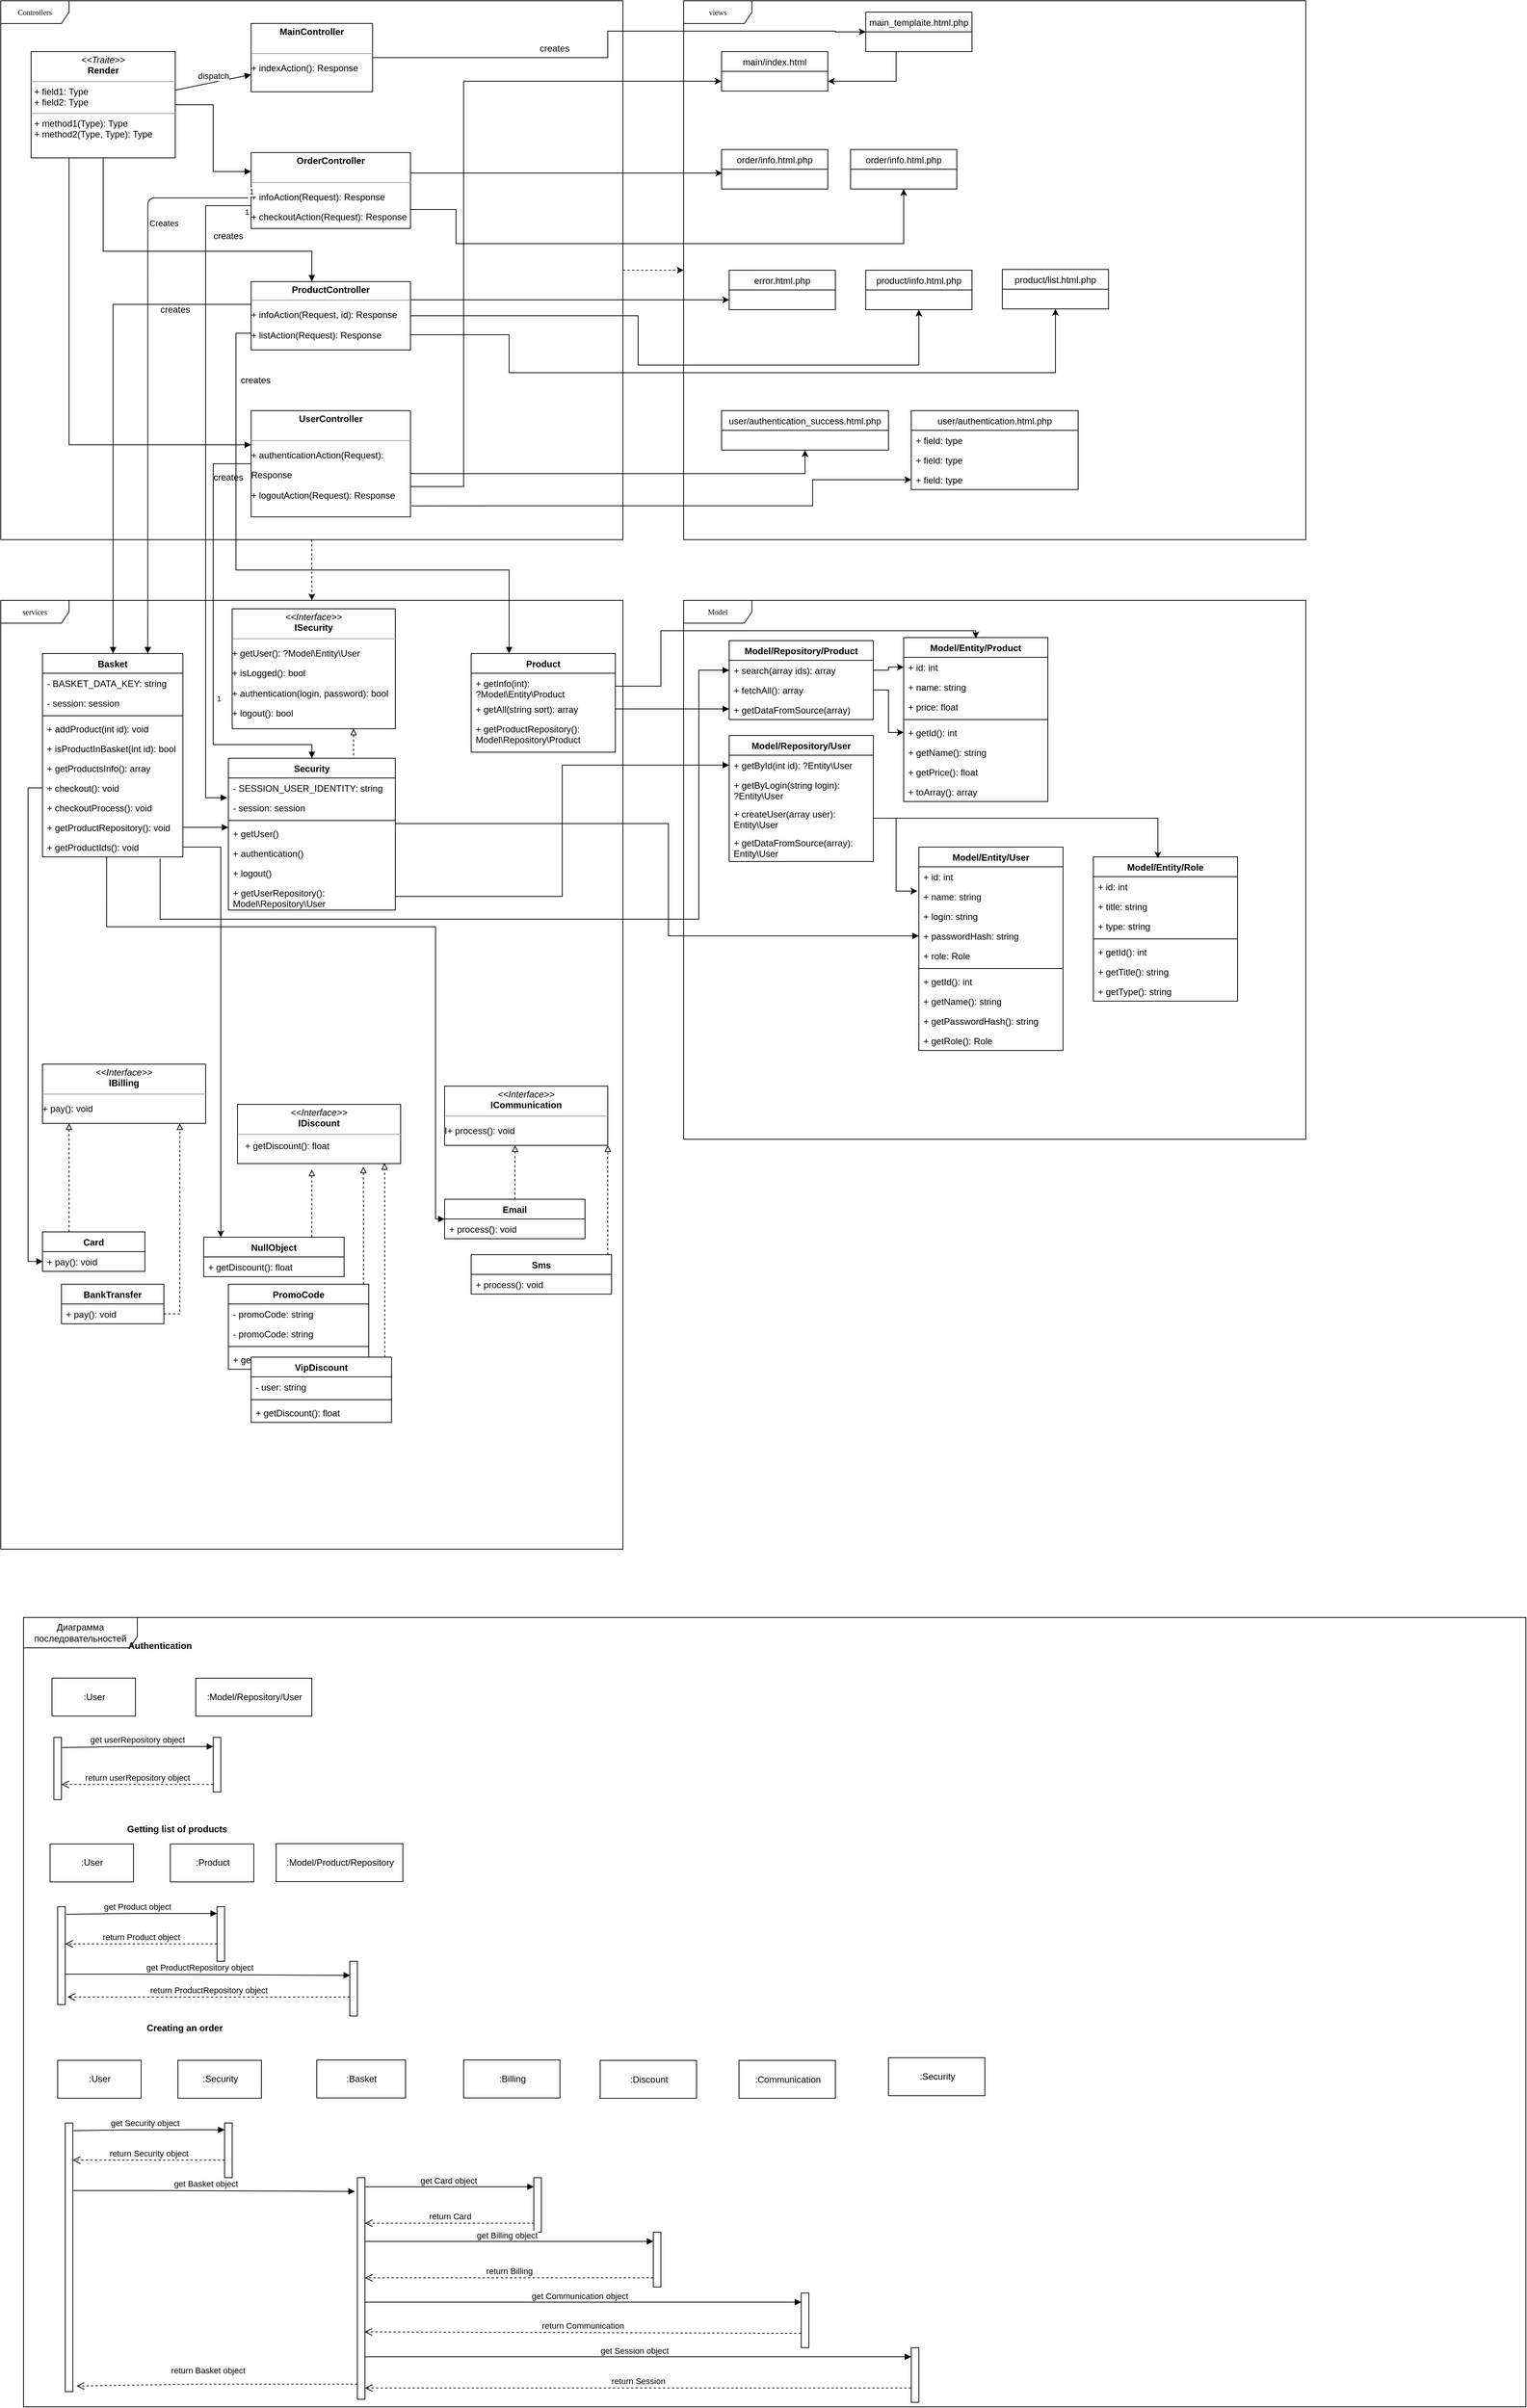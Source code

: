 <mxfile version="10.6.0" type="device"><diagram name="Page-1" id="c4acf3e9-155e-7222-9cf6-157b1a14988f"><mxGraphModel dx="842" dy="485" grid="1" gridSize="10" guides="1" tooltips="1" connect="1" arrows="1" fold="1" page="1" pageScale="1" pageWidth="850" pageHeight="1100" background="#ffffff" math="0" shadow="0"><root><mxCell id="0"/><mxCell id="1" parent="0"/><mxCell id="nhT-xnNvOzXH75WPA5fa-18" value="" style="edgeStyle=orthogonalEdgeStyle;rounded=0;orthogonalLoop=1;jettySize=auto;html=1;dashed=1;" parent="1" source="17acba5748e5396b-1" target="nhT-xnNvOzXH75WPA5fa-17" edge="1"><mxGeometry relative="1" as="geometry"/></mxCell><mxCell id="nhT-xnNvOzXH75WPA5fa-20" value="" style="edgeStyle=orthogonalEdgeStyle;rounded=0;orthogonalLoop=1;jettySize=auto;html=1;dashed=1;" parent="1" source="17acba5748e5396b-1" target="nhT-xnNvOzXH75WPA5fa-19" edge="1"><mxGeometry relative="1" as="geometry"/></mxCell><mxCell id="17acba5748e5396b-1" value="Controllers&lt;br&gt;" style="shape=umlFrame;whiteSpace=wrap;html=1;rounded=0;shadow=0;comic=0;labelBackgroundColor=none;strokeColor=#000000;strokeWidth=1;fillColor=#ffffff;fontFamily=Verdana;fontSize=10;fontColor=#000000;align=center;width=90;height=30;" parent="1" vertex="1"><mxGeometry x="20" y="20" width="820" height="710" as="geometry"/></mxCell><mxCell id="nhT-xnNvOzXH75WPA5fa-19" value="services" style="shape=umlFrame;whiteSpace=wrap;html=1;rounded=0;shadow=0;comic=0;labelBackgroundColor=none;strokeColor=#000000;strokeWidth=1;fillColor=#ffffff;fontFamily=Verdana;fontSize=10;fontColor=#000000;align=center;width=90;height=30;" parent="1" vertex="1"><mxGeometry x="20" y="810" width="820" height="1250" as="geometry"/></mxCell><mxCell id="nhT-xnNvOzXH75WPA5fa-17" value="views" style="shape=umlFrame;whiteSpace=wrap;html=1;rounded=0;shadow=0;comic=0;labelBackgroundColor=none;strokeColor=#000000;strokeWidth=1;fillColor=#ffffff;fontFamily=Verdana;fontSize=10;fontColor=#000000;align=center;width=90;height=30;" parent="1" vertex="1"><mxGeometry x="920" y="20" width="820" height="710" as="geometry"/></mxCell><mxCell id="nhT-xnNvOzXH75WPA5fa-13" style="edgeStyle=orthogonalEdgeStyle;rounded=0;orthogonalLoop=1;jettySize=auto;html=1;exitX=1;exitY=0.5;exitDx=0;exitDy=0;entryX=0;entryY=0.25;entryDx=0;entryDy=0;endArrow=block;endFill=1;" parent="1" source="5d2195bd80daf111-18" target="nhT-xnNvOzXH75WPA5fa-2" edge="1"><mxGeometry relative="1" as="geometry"><Array as="points"><mxPoint x="300" y="157"/><mxPoint x="300" y="245"/></Array></mxGeometry></mxCell><mxCell id="nhT-xnNvOzXH75WPA5fa-14" style="edgeStyle=orthogonalEdgeStyle;rounded=0;orthogonalLoop=1;jettySize=auto;html=1;endArrow=block;endFill=1;" parent="1" source="5d2195bd80daf111-18" target="nhT-xnNvOzXH75WPA5fa-4" edge="1"><mxGeometry relative="1" as="geometry"><Array as="points"><mxPoint x="155" y="350"/><mxPoint x="430" y="350"/></Array></mxGeometry></mxCell><mxCell id="nhT-xnNvOzXH75WPA5fa-15" style="edgeStyle=orthogonalEdgeStyle;rounded=0;orthogonalLoop=1;jettySize=auto;html=1;endArrow=block;endFill=1;" parent="1" source="5d2195bd80daf111-18" target="nhT-xnNvOzXH75WPA5fa-6" edge="1"><mxGeometry relative="1" as="geometry"><Array as="points"><mxPoint x="110" y="605"/></Array></mxGeometry></mxCell><mxCell id="5d2195bd80daf111-18" value="&lt;p style=&quot;margin: 0px ; margin-top: 4px ; text-align: center&quot;&gt;&lt;i&gt;&amp;lt;&amp;lt;Traite&amp;gt;&amp;gt;&lt;/i&gt;&lt;br&gt;&lt;b&gt;Render&lt;/b&gt;&lt;/p&gt;&lt;hr size=&quot;1&quot;&gt;&lt;p style=&quot;margin: 0px ; margin-left: 4px&quot;&gt;+ field1: Type&lt;br&gt;+ field2: Type&lt;/p&gt;&lt;hr size=&quot;1&quot;&gt;&lt;p style=&quot;margin: 0px ; margin-left: 4px&quot;&gt;+ method1(Type): Type&lt;br&gt;+ method2(Type, Type): Type&lt;/p&gt;" style="verticalAlign=top;align=left;overflow=fill;fontSize=12;fontFamily=Helvetica;html=1;rounded=0;shadow=0;comic=0;labelBackgroundColor=none;strokeColor=#000000;strokeWidth=1;fillColor=#ffffff;" parent="1" vertex="1"><mxGeometry x="60" y="87" width="190" height="140" as="geometry"/></mxCell><mxCell id="nhT-xnNvOzXH75WPA5fa-25" style="edgeStyle=orthogonalEdgeStyle;rounded=0;orthogonalLoop=1;jettySize=auto;html=1;endArrow=classic;endFill=1;entryX=0;entryY=0.5;entryDx=0;entryDy=0;" parent="1" source="nhT-xnNvOzXH75WPA5fa-1" target="wM0wfn2FNIuVuSZqWzuU-4" edge="1"><mxGeometry relative="1" as="geometry"><mxPoint x="970" y="126" as="targetPoint"/><Array as="points"><mxPoint x="820" y="95"/><mxPoint x="820" y="60"/><mxPoint x="1120" y="60"/></Array></mxGeometry></mxCell><mxCell id="nhT-xnNvOzXH75WPA5fa-1" value="&lt;p style=&quot;margin: 0px ; margin-top: 4px ; text-align: center&quot;&gt;&lt;b&gt;MainController&lt;/b&gt;&lt;/p&gt;&lt;p style=&quot;margin: 0px ; margin-left: 4px&quot;&gt;&lt;br&gt;&lt;/p&gt;&lt;hr size=&quot;1&quot;&gt;&lt;p&gt;+&amp;nbsp;&lt;span&gt;indexAction&lt;/span&gt;&lt;span&gt;(): Response&lt;/span&gt;&lt;/p&gt;" style="verticalAlign=top;align=left;overflow=fill;fontSize=12;fontFamily=Helvetica;html=1;" parent="1" vertex="1"><mxGeometry x="350" y="49.9" width="160" height="90" as="geometry"/></mxCell><mxCell id="nhT-xnNvOzXH75WPA5fa-35" style="edgeStyle=orthogonalEdgeStyle;rounded=0;orthogonalLoop=1;jettySize=auto;html=1;entryX=-0.007;entryY=1;entryDx=0;entryDy=0;entryPerimeter=0;endArrow=block;endFill=1;" parent="1" source="nhT-xnNvOzXH75WPA5fa-2" target="nhT-xnNvOzXH75WPA5fa-32" edge="1"><mxGeometry relative="1" as="geometry"><mxPoint x="290" y="877" as="targetPoint"/><Array as="points"><mxPoint x="290" y="290"/><mxPoint x="290" y="1070"/></Array></mxGeometry></mxCell><mxCell id="nhT-xnNvOzXH75WPA5fa-36" style="edgeStyle=orthogonalEdgeStyle;rounded=0;orthogonalLoop=1;jettySize=auto;html=1;entryX=0.006;entryY=0.208;entryDx=0;entryDy=0;entryPerimeter=0;" parent="1" source="nhT-xnNvOzXH75WPA5fa-2" edge="1"><mxGeometry relative="1" as="geometry"><Array as="points"><mxPoint x="850" y="247"/><mxPoint x="850" y="247"/></Array><mxPoint x="971" y="247" as="targetPoint"/></mxGeometry></mxCell><mxCell id="nhT-xnNvOzXH75WPA5fa-2" value="&lt;p style=&quot;margin: 0px ; margin-top: 4px ; text-align: center&quot;&gt;&lt;b&gt;OrderController&lt;/b&gt;&lt;/p&gt;&lt;p style=&quot;margin: 0px ; margin-left: 4px&quot;&gt;&lt;br&gt;&lt;/p&gt;&lt;hr size=&quot;1&quot;&gt;&lt;p&gt;+&amp;nbsp;&lt;span&gt;infoAction&lt;/span&gt;&lt;span&gt;(Request): Response&lt;/span&gt;&lt;/p&gt;&lt;p&gt;+&amp;nbsp;&lt;span&gt;checkoutAction&lt;/span&gt;&lt;span&gt;(Request): Response&lt;/span&gt;&lt;/p&gt;" style="verticalAlign=top;align=left;overflow=fill;fontSize=12;fontFamily=Helvetica;html=1;" parent="1" vertex="1"><mxGeometry x="350" y="220" width="210" height="100" as="geometry"/></mxCell><mxCell id="nhT-xnNvOzXH75WPA5fa-47" style="edgeStyle=orthogonalEdgeStyle;rounded=0;orthogonalLoop=1;jettySize=auto;html=1;endArrow=block;endFill=1;" parent="1" source="nhT-xnNvOzXH75WPA5fa-4" target="nhT-xnNvOzXH75WPA5fa-26" edge="1"><mxGeometry relative="1" as="geometry"><Array as="points"><mxPoint x="168" y="420"/></Array></mxGeometry></mxCell><mxCell id="nhT-xnNvOzXH75WPA5fa-57" style="edgeStyle=orthogonalEdgeStyle;rounded=0;orthogonalLoop=1;jettySize=auto;html=1;entryX=0;entryY=0.5;entryDx=0;entryDy=0;" parent="1" source="nhT-xnNvOzXH75WPA5fa-4" edge="1"><mxGeometry relative="1" as="geometry"><mxPoint x="980" y="414" as="targetPoint"/><Array as="points"><mxPoint x="670" y="414"/><mxPoint x="670" y="414"/></Array></mxGeometry></mxCell><mxCell id="nhT-xnNvOzXH75WPA5fa-62" style="edgeStyle=orthogonalEdgeStyle;rounded=0;orthogonalLoop=1;jettySize=auto;html=1;entryX=0.5;entryY=1;entryDx=0;entryDy=0;" parent="1" source="nhT-xnNvOzXH75WPA5fa-4" target="nhT-xnNvOzXH75WPA5fa-58" edge="1"><mxGeometry relative="1" as="geometry"><Array as="points"><mxPoint x="860" y="435"/><mxPoint x="860" y="500"/><mxPoint x="1230" y="500"/></Array><mxPoint x="1230" y="479" as="targetPoint"/></mxGeometry></mxCell><mxCell id="nhT-xnNvOzXH75WPA5fa-68" style="edgeStyle=orthogonalEdgeStyle;rounded=0;orthogonalLoop=1;jettySize=auto;html=1;entryX=0.5;entryY=1;entryDx=0;entryDy=0;" parent="1" source="nhT-xnNvOzXH75WPA5fa-4" target="nhT-xnNvOzXH75WPA5fa-64" edge="1"><mxGeometry relative="1" as="geometry"><Array as="points"><mxPoint x="690" y="460"/><mxPoint x="690" y="510"/><mxPoint x="1410" y="510"/></Array><mxPoint x="1410" y="478" as="targetPoint"/></mxGeometry></mxCell><mxCell id="nhT-xnNvOzXH75WPA5fa-4" value="&lt;p style=&quot;margin: 0px ; margin-top: 4px ; text-align: center&quot;&gt;&lt;b&gt;ProductController&lt;/b&gt;&lt;/p&gt;&lt;hr size=&quot;1&quot;&gt;&lt;p style=&quot;margin: 0px ; margin-left: 4px&quot;&gt;&lt;/p&gt;&lt;p&gt;+&amp;nbsp;&lt;span&gt;infoAction&lt;/span&gt;&lt;span&gt;(Request, id): Response&lt;/span&gt;&lt;/p&gt;&lt;p&gt;+&amp;nbsp;&lt;span&gt;listAction&lt;/span&gt;&lt;span&gt;(Request): Response&lt;/span&gt;&lt;/p&gt;" style="verticalAlign=top;align=left;overflow=fill;fontSize=12;fontFamily=Helvetica;html=1;" parent="1" vertex="1"><mxGeometry x="350" y="390" width="210" height="90" as="geometry"/></mxCell><mxCell id="nhT-xnNvOzXH75WPA5fa-69" style="edgeStyle=orthogonalEdgeStyle;rounded=0;orthogonalLoop=1;jettySize=auto;html=1;endArrow=block;endFill=1;" parent="1" source="nhT-xnNvOzXH75WPA5fa-6" target="nhT-xnNvOzXH75WPA5fa-31" edge="1"><mxGeometry relative="1" as="geometry"><mxPoint x="300" y="879" as="targetPoint"/><Array as="points"><mxPoint x="300" y="630"/><mxPoint x="300" y="1000"/><mxPoint x="430" y="1000"/></Array></mxGeometry></mxCell><mxCell id="nhT-xnNvOzXH75WPA5fa-74" style="edgeStyle=orthogonalEdgeStyle;rounded=0;orthogonalLoop=1;jettySize=auto;html=1;entryX=0.5;entryY=1;entryDx=0;entryDy=0;" parent="1" source="nhT-xnNvOzXH75WPA5fa-6" target="nhT-xnNvOzXH75WPA5fa-70" edge="1"><mxGeometry relative="1" as="geometry"><Array as="points"><mxPoint x="1080" y="643"/></Array><mxPoint x="968" y="643" as="targetPoint"/></mxGeometry></mxCell><mxCell id="nhT-xnNvOzXH75WPA5fa-75" style="edgeStyle=orthogonalEdgeStyle;rounded=0;orthogonalLoop=1;jettySize=auto;html=1;entryX=0;entryY=0.75;entryDx=0;entryDy=0;" parent="1" source="nhT-xnNvOzXH75WPA5fa-6" target="nhT-xnNvOzXH75WPA5fa-21" edge="1"><mxGeometry relative="1" as="geometry"><Array as="points"><mxPoint x="630" y="660"/><mxPoint x="630" y="126"/></Array><mxPoint x="1030" y="140" as="targetPoint"/></mxGeometry></mxCell><mxCell id="nhT-xnNvOzXH75WPA5fa-6" value="&lt;p style=&quot;margin: 0px ; margin-top: 4px ; text-align: center&quot;&gt;&lt;b&gt;UserController&lt;/b&gt;&lt;/p&gt;&lt;p style=&quot;margin: 0px ; margin-left: 4px&quot;&gt;&lt;br&gt;&lt;/p&gt;&lt;hr size=&quot;1&quot;&gt;&lt;p&gt;+&amp;nbsp;&lt;span&gt;authenticationAction&lt;/span&gt;&lt;span&gt;(Request):&amp;nbsp;&lt;/span&gt;&lt;/p&gt;&lt;p&gt;&lt;span&gt;Response&lt;/span&gt;&lt;/p&gt;&lt;p&gt;+&amp;nbsp;&lt;span&gt;logoutAction&lt;/span&gt;&lt;span&gt;(Request):&amp;nbsp;&lt;/span&gt;&lt;span&gt;Response&lt;/span&gt;&lt;/p&gt;" style="verticalAlign=top;align=left;overflow=fill;fontSize=12;fontFamily=Helvetica;html=1;" parent="1" vertex="1"><mxGeometry x="350" y="560" width="210" height="140" as="geometry"/></mxCell><mxCell id="nhT-xnNvOzXH75WPA5fa-21" value="main/index.html" style="swimlane;fontStyle=0;childLayout=stackLayout;horizontal=1;startSize=26;fillColor=none;horizontalStack=0;resizeParent=1;resizeParentMax=0;resizeLast=0;collapsible=1;marginBottom=0;" parent="1" vertex="1"><mxGeometry x="970" y="87" width="140" height="52" as="geometry"/></mxCell><mxCell id="nhT-xnNvOzXH75WPA5fa-26" value="Basket" style="swimlane;fontStyle=1;align=center;verticalAlign=top;childLayout=stackLayout;horizontal=1;startSize=26;horizontalStack=0;resizeParent=1;resizeParentMax=0;resizeLast=0;collapsible=1;marginBottom=0;" parent="1" vertex="1"><mxGeometry x="75" y="880" width="185" height="268" as="geometry"/></mxCell><mxCell id="nhT-xnNvOzXH75WPA5fa-27" value="- BASKET_DATA_KEY: string&#10;" style="text;strokeColor=none;fillColor=none;align=left;verticalAlign=top;spacingLeft=4;spacingRight=4;overflow=hidden;rotatable=0;points=[[0,0.5],[1,0.5]];portConstraint=eastwest;" parent="nhT-xnNvOzXH75WPA5fa-26" vertex="1"><mxGeometry y="26" width="185" height="26" as="geometry"/></mxCell><mxCell id="nhT-xnNvOzXH75WPA5fa-77" value="- session: session&#10;" style="text;strokeColor=none;fillColor=none;align=left;verticalAlign=top;spacingLeft=4;spacingRight=4;overflow=hidden;rotatable=0;points=[[0,0.5],[1,0.5]];portConstraint=eastwest;" parent="nhT-xnNvOzXH75WPA5fa-26" vertex="1"><mxGeometry y="52" width="185" height="26" as="geometry"/></mxCell><mxCell id="nhT-xnNvOzXH75WPA5fa-28" value="" style="line;strokeWidth=1;fillColor=none;align=left;verticalAlign=middle;spacingTop=-1;spacingLeft=3;spacingRight=3;rotatable=0;labelPosition=right;points=[];portConstraint=eastwest;" parent="nhT-xnNvOzXH75WPA5fa-26" vertex="1"><mxGeometry y="78" width="185" height="8" as="geometry"/></mxCell><mxCell id="nhT-xnNvOzXH75WPA5fa-29" value="+ addProduct(int id): void&#10;" style="text;strokeColor=none;fillColor=none;align=left;verticalAlign=top;spacingLeft=4;spacingRight=4;overflow=hidden;rotatable=0;points=[[0,0.5],[1,0.5]];portConstraint=eastwest;" parent="nhT-xnNvOzXH75WPA5fa-26" vertex="1"><mxGeometry y="86" width="185" height="26" as="geometry"/></mxCell><mxCell id="nhT-xnNvOzXH75WPA5fa-79" value="+ isProductInBasket(int id): bool&#10;" style="text;strokeColor=none;fillColor=none;align=left;verticalAlign=top;spacingLeft=4;spacingRight=4;overflow=hidden;rotatable=0;points=[[0,0.5],[1,0.5]];portConstraint=eastwest;" parent="nhT-xnNvOzXH75WPA5fa-26" vertex="1"><mxGeometry y="112" width="185" height="26" as="geometry"/></mxCell><mxCell id="nhT-xnNvOzXH75WPA5fa-80" value="+ getProductsInfo(): array&#10;" style="text;strokeColor=none;fillColor=none;align=left;verticalAlign=top;spacingLeft=4;spacingRight=4;overflow=hidden;rotatable=0;points=[[0,0.5],[1,0.5]];portConstraint=eastwest;" parent="nhT-xnNvOzXH75WPA5fa-26" vertex="1"><mxGeometry y="138" width="185" height="26" as="geometry"/></mxCell><mxCell id="nhT-xnNvOzXH75WPA5fa-81" value="+ checkout(): void&#10;" style="text;strokeColor=none;fillColor=none;align=left;verticalAlign=top;spacingLeft=4;spacingRight=4;overflow=hidden;rotatable=0;points=[[0,0.5],[1,0.5]];portConstraint=eastwest;" parent="nhT-xnNvOzXH75WPA5fa-26" vertex="1"><mxGeometry y="164" width="185" height="26" as="geometry"/></mxCell><mxCell id="nhT-xnNvOzXH75WPA5fa-110" value="+ checkoutProcess(): void&#10;" style="text;strokeColor=none;fillColor=none;align=left;verticalAlign=top;spacingLeft=4;spacingRight=4;overflow=hidden;rotatable=0;points=[[0,0.5],[1,0.5]];portConstraint=eastwest;" parent="nhT-xnNvOzXH75WPA5fa-26" vertex="1"><mxGeometry y="190" width="185" height="26" as="geometry"/></mxCell><mxCell id="nhT-xnNvOzXH75WPA5fa-111" value="+ getProductRepository(): void&#10;" style="text;strokeColor=none;fillColor=none;align=left;verticalAlign=top;spacingLeft=4;spacingRight=4;overflow=hidden;rotatable=0;points=[[0,0.5],[1,0.5]];portConstraint=eastwest;" parent="nhT-xnNvOzXH75WPA5fa-26" vertex="1"><mxGeometry y="216" width="185" height="26" as="geometry"/></mxCell><mxCell id="nhT-xnNvOzXH75WPA5fa-117" value="+ getProductIds(): void&#10;" style="text;strokeColor=none;fillColor=none;align=left;verticalAlign=top;spacingLeft=4;spacingRight=4;overflow=hidden;rotatable=0;points=[[0,0.5],[1,0.5]];portConstraint=eastwest;" parent="nhT-xnNvOzXH75WPA5fa-26" vertex="1"><mxGeometry y="242" width="185" height="26" as="geometry"/></mxCell><mxCell id="nhT-xnNvOzXH75WPA5fa-31" value="Security" style="swimlane;fontStyle=1;align=center;verticalAlign=top;childLayout=stackLayout;horizontal=1;startSize=26;horizontalStack=0;resizeParent=1;resizeParentMax=0;resizeLast=0;collapsible=1;marginBottom=0;" parent="1" vertex="1"><mxGeometry x="320" y="1018" width="220" height="200" as="geometry"/></mxCell><mxCell id="nhT-xnNvOzXH75WPA5fa-32" value="- SESSION_USER_IDENTITY: string&#10;" style="text;strokeColor=none;fillColor=none;align=left;verticalAlign=top;spacingLeft=4;spacingRight=4;overflow=hidden;rotatable=0;points=[[0,0.5],[1,0.5]];portConstraint=eastwest;" parent="nhT-xnNvOzXH75WPA5fa-31" vertex="1"><mxGeometry y="26" width="220" height="26" as="geometry"/></mxCell><mxCell id="nhT-xnNvOzXH75WPA5fa-119" value="- session: session&#10;" style="text;strokeColor=none;fillColor=none;align=left;verticalAlign=top;spacingLeft=4;spacingRight=4;overflow=hidden;rotatable=0;points=[[0,0.5],[1,0.5]];portConstraint=eastwest;" parent="nhT-xnNvOzXH75WPA5fa-31" vertex="1"><mxGeometry y="52" width="220" height="26" as="geometry"/></mxCell><mxCell id="nhT-xnNvOzXH75WPA5fa-33" value="" style="line;strokeWidth=1;fillColor=none;align=left;verticalAlign=middle;spacingTop=-1;spacingLeft=3;spacingRight=3;rotatable=0;labelPosition=right;points=[];portConstraint=eastwest;" parent="nhT-xnNvOzXH75WPA5fa-31" vertex="1"><mxGeometry y="78" width="220" height="8" as="geometry"/></mxCell><mxCell id="nhT-xnNvOzXH75WPA5fa-34" value="+ getUser()&#10;" style="text;strokeColor=none;fillColor=none;align=left;verticalAlign=top;spacingLeft=4;spacingRight=4;overflow=hidden;rotatable=0;points=[[0,0.5],[1,0.5]];portConstraint=eastwest;" parent="nhT-xnNvOzXH75WPA5fa-31" vertex="1"><mxGeometry y="86" width="220" height="26" as="geometry"/></mxCell><mxCell id="nhT-xnNvOzXH75WPA5fa-132" value="+ authentication()&#10;" style="text;strokeColor=none;fillColor=none;align=left;verticalAlign=top;spacingLeft=4;spacingRight=4;overflow=hidden;rotatable=0;points=[[0,0.5],[1,0.5]];portConstraint=eastwest;" parent="nhT-xnNvOzXH75WPA5fa-31" vertex="1"><mxGeometry y="112" width="220" height="26" as="geometry"/></mxCell><mxCell id="nhT-xnNvOzXH75WPA5fa-133" value="+ logout()&#10;" style="text;strokeColor=none;fillColor=none;align=left;verticalAlign=top;spacingLeft=4;spacingRight=4;overflow=hidden;rotatable=0;points=[[0,0.5],[1,0.5]];portConstraint=eastwest;" parent="nhT-xnNvOzXH75WPA5fa-31" vertex="1"><mxGeometry y="138" width="220" height="26" as="geometry"/></mxCell><mxCell id="nhT-xnNvOzXH75WPA5fa-134" value="+ getUserRepository(): &#10;Model\Repository\User&#10;" style="text;strokeColor=none;fillColor=none;align=left;verticalAlign=top;spacingLeft=4;spacingRight=4;overflow=hidden;rotatable=0;points=[[0,0.5],[1,0.5]];portConstraint=eastwest;" parent="nhT-xnNvOzXH75WPA5fa-31" vertex="1"><mxGeometry y="164" width="220" height="36" as="geometry"/></mxCell><mxCell id="nhT-xnNvOzXH75WPA5fa-37" value="order/info.html.php" style="swimlane;fontStyle=0;childLayout=stackLayout;horizontal=1;startSize=26;fillColor=none;horizontalStack=0;resizeParent=1;resizeParentMax=0;resizeLast=0;collapsible=1;marginBottom=0;" parent="1" vertex="1"><mxGeometry x="970" y="216" width="140" height="52" as="geometry"/></mxCell><mxCell id="nhT-xnNvOzXH75WPA5fa-42" value="order/info.html.php" style="swimlane;fontStyle=0;childLayout=stackLayout;horizontal=1;startSize=26;fillColor=none;horizontalStack=0;resizeParent=1;resizeParentMax=0;resizeLast=0;collapsible=1;marginBottom=0;" parent="1" vertex="1"><mxGeometry x="1140" y="216" width="140" height="52" as="geometry"/></mxCell><mxCell id="nhT-xnNvOzXH75WPA5fa-46" style="edgeStyle=orthogonalEdgeStyle;rounded=0;orthogonalLoop=1;jettySize=auto;html=1;entryX=0.5;entryY=1;entryDx=0;entryDy=0;exitX=1;exitY=0.75;exitDx=0;exitDy=0;" parent="1" source="nhT-xnNvOzXH75WPA5fa-2" target="nhT-xnNvOzXH75WPA5fa-42" edge="1"><mxGeometry relative="1" as="geometry"><mxPoint x="570" y="283" as="sourcePoint"/><mxPoint x="1189" y="293" as="targetPoint"/><Array as="points"><mxPoint x="620" y="295"/><mxPoint x="620" y="340"/><mxPoint x="1210" y="340"/></Array></mxGeometry></mxCell><mxCell id="nhT-xnNvOzXH75WPA5fa-48" value="Product" style="swimlane;fontStyle=1;align=center;verticalAlign=top;childLayout=stackLayout;horizontal=1;startSize=26;horizontalStack=0;resizeParent=1;resizeParentMax=0;resizeLast=0;collapsible=1;marginBottom=0;" parent="1" vertex="1"><mxGeometry x="640" y="880" width="190" height="130" as="geometry"/></mxCell><mxCell id="nhT-xnNvOzXH75WPA5fa-49" value="+ getInfo(int): &#10;?Model\Entity\Product" style="text;strokeColor=none;fillColor=none;align=left;verticalAlign=top;spacingLeft=4;spacingRight=4;overflow=hidden;rotatable=0;points=[[0,0.5],[1,0.5]];portConstraint=eastwest;" parent="nhT-xnNvOzXH75WPA5fa-48" vertex="1"><mxGeometry y="26" width="190" height="34" as="geometry"/></mxCell><mxCell id="nhT-xnNvOzXH75WPA5fa-51" value="+ getAll(string sort): array" style="text;strokeColor=none;fillColor=none;align=left;verticalAlign=top;spacingLeft=4;spacingRight=4;overflow=hidden;rotatable=0;points=[[0,0.5],[1,0.5]];portConstraint=eastwest;" parent="nhT-xnNvOzXH75WPA5fa-48" vertex="1"><mxGeometry y="60" width="190" height="26" as="geometry"/></mxCell><mxCell id="nhT-xnNvOzXH75WPA5fa-142" value="+ getProductRepository(): &#10;Model\Repository\Product" style="text;strokeColor=none;fillColor=none;align=left;verticalAlign=top;spacingLeft=4;spacingRight=4;overflow=hidden;rotatable=0;points=[[0,0.5],[1,0.5]];portConstraint=eastwest;" parent="nhT-xnNvOzXH75WPA5fa-48" vertex="1"><mxGeometry y="86" width="190" height="44" as="geometry"/></mxCell><mxCell id="nhT-xnNvOzXH75WPA5fa-53" value="error.html.php" style="swimlane;fontStyle=0;childLayout=stackLayout;horizontal=1;startSize=26;fillColor=none;horizontalStack=0;resizeParent=1;resizeParentMax=0;resizeLast=0;collapsible=1;marginBottom=0;" parent="1" vertex="1"><mxGeometry x="980" y="375" width="140" height="52" as="geometry"/></mxCell><mxCell id="nhT-xnNvOzXH75WPA5fa-58" value="product/info.html.php" style="swimlane;fontStyle=0;childLayout=stackLayout;horizontal=1;startSize=26;fillColor=none;horizontalStack=0;resizeParent=1;resizeParentMax=0;resizeLast=0;collapsible=1;marginBottom=0;" parent="1" vertex="1"><mxGeometry x="1160" y="375" width="140" height="52" as="geometry"/></mxCell><mxCell id="nhT-xnNvOzXH75WPA5fa-63" style="edgeStyle=orthogonalEdgeStyle;rounded=0;orthogonalLoop=1;jettySize=auto;html=1;endArrow=block;endFill=1;" parent="1" edge="1"><mxGeometry relative="1" as="geometry"><mxPoint x="350" y="458" as="sourcePoint"/><mxPoint x="690" y="880" as="targetPoint"/><Array as="points"><mxPoint x="330" y="458"/><mxPoint x="330" y="770"/><mxPoint x="690" y="770"/></Array></mxGeometry></mxCell><mxCell id="nhT-xnNvOzXH75WPA5fa-64" value="product/list.html.php" style="swimlane;fontStyle=0;childLayout=stackLayout;horizontal=1;startSize=26;fillColor=none;horizontalStack=0;resizeParent=1;resizeParentMax=0;resizeLast=0;collapsible=1;marginBottom=0;" parent="1" vertex="1"><mxGeometry x="1340" y="374" width="140" height="52" as="geometry"/></mxCell><mxCell id="nhT-xnNvOzXH75WPA5fa-70" value="user/authentication_success.html.php" style="swimlane;fontStyle=0;childLayout=stackLayout;horizontal=1;startSize=26;fillColor=none;horizontalStack=0;resizeParent=1;resizeParentMax=0;resizeLast=0;collapsible=1;marginBottom=0;" parent="1" vertex="1"><mxGeometry x="970" y="560" width="220" height="52" as="geometry"/></mxCell><mxCell id="wM0wfn2FNIuVuSZqWzuU-62" style="edgeStyle=orthogonalEdgeStyle;rounded=0;orthogonalLoop=1;jettySize=auto;html=1;dashed=1;startArrow=none;startFill=0;endArrow=block;endFill=0;" edge="1" parent="1" source="nhT-xnNvOzXH75WPA5fa-82" target="wM0wfn2FNIuVuSZqWzuU-61"><mxGeometry relative="1" as="geometry"><Array as="points"><mxPoint x="110" y="1610"/><mxPoint x="110" y="1610"/></Array></mxGeometry></mxCell><mxCell id="nhT-xnNvOzXH75WPA5fa-82" value="Card" style="swimlane;fontStyle=1;align=center;verticalAlign=top;childLayout=stackLayout;horizontal=1;startSize=26;horizontalStack=0;resizeParent=1;resizeParentMax=0;resizeLast=0;collapsible=1;marginBottom=0;" parent="1" vertex="1"><mxGeometry x="75" y="1642" width="135" height="52" as="geometry"/></mxCell><mxCell id="nhT-xnNvOzXH75WPA5fa-86" value="+ pay(): void&#10;" style="text;strokeColor=none;fillColor=none;align=left;verticalAlign=top;spacingLeft=4;spacingRight=4;overflow=hidden;rotatable=0;points=[[0,0.5],[1,0.5]];portConstraint=eastwest;" parent="nhT-xnNvOzXH75WPA5fa-82" vertex="1"><mxGeometry y="26" width="135" height="26" as="geometry"/></mxCell><mxCell id="wM0wfn2FNIuVuSZqWzuU-32" value="" style="edgeStyle=orthogonalEdgeStyle;rounded=0;orthogonalLoop=1;jettySize=auto;html=1;startArrow=none;startFill=0;endArrow=block;endFill=0;dashed=1;" edge="1" parent="1" source="nhT-xnNvOzXH75WPA5fa-90"><mxGeometry relative="1" as="geometry"><mxPoint x="430" y="1560" as="targetPoint"/><Array as="points"><mxPoint x="430" y="1600"/><mxPoint x="430" y="1600"/></Array></mxGeometry></mxCell><mxCell id="nhT-xnNvOzXH75WPA5fa-90" value="NullObject" style="swimlane;fontStyle=1;align=center;verticalAlign=top;childLayout=stackLayout;horizontal=1;startSize=26;horizontalStack=0;resizeParent=1;resizeParentMax=0;resizeLast=0;collapsible=1;marginBottom=0;" parent="1" vertex="1"><mxGeometry x="287.5" y="1649" width="185" height="52" as="geometry"/></mxCell><mxCell id="nhT-xnNvOzXH75WPA5fa-96" value="+ getDiscount(): float&#10;" style="text;strokeColor=none;fillColor=none;align=left;verticalAlign=top;spacingLeft=4;spacingRight=4;overflow=hidden;rotatable=0;points=[[0,0.5],[1,0.5]];portConstraint=eastwest;" parent="nhT-xnNvOzXH75WPA5fa-90" vertex="1"><mxGeometry y="26" width="185" height="26" as="geometry"/></mxCell><mxCell id="wM0wfn2FNIuVuSZqWzuU-59" style="edgeStyle=orthogonalEdgeStyle;rounded=0;orthogonalLoop=1;jettySize=auto;html=1;dashed=1;startArrow=none;startFill=0;endArrow=block;endFill=0;" edge="1" parent="1" source="nhT-xnNvOzXH75WPA5fa-98" target="wM0wfn2FNIuVuSZqWzuU-58"><mxGeometry relative="1" as="geometry"><Array as="points"><mxPoint x="698" y="1550"/><mxPoint x="698" y="1550"/></Array></mxGeometry></mxCell><mxCell id="nhT-xnNvOzXH75WPA5fa-98" value="Email" style="swimlane;fontStyle=1;align=center;verticalAlign=top;childLayout=stackLayout;horizontal=1;startSize=26;horizontalStack=0;resizeParent=1;resizeParentMax=0;resizeLast=0;collapsible=1;marginBottom=0;" parent="1" vertex="1"><mxGeometry x="605" y="1599" width="185" height="52" as="geometry"/></mxCell><mxCell id="nhT-xnNvOzXH75WPA5fa-105" value="+ process(): void&#10;" style="text;strokeColor=none;fillColor=none;align=left;verticalAlign=top;spacingLeft=4;spacingRight=4;overflow=hidden;rotatable=0;points=[[0,0.5],[1,0.5]];portConstraint=eastwest;" parent="nhT-xnNvOzXH75WPA5fa-98" vertex="1"><mxGeometry y="26" width="185" height="26" as="geometry"/></mxCell><mxCell id="nhT-xnNvOzXH75WPA5fa-106" style="edgeStyle=orthogonalEdgeStyle;rounded=0;orthogonalLoop=1;jettySize=auto;html=1;endArrow=block;endFill=1;exitX=1;exitY=0.5;exitDx=0;exitDy=0;" parent="1" source="nhT-xnNvOzXH75WPA5fa-111" target="nhT-xnNvOzXH75WPA5fa-34" edge="1"><mxGeometry relative="1" as="geometry"><Array as="points"><mxPoint x="310" y="1109"/><mxPoint x="310" y="1109"/></Array></mxGeometry></mxCell><mxCell id="nhT-xnNvOzXH75WPA5fa-107" style="edgeStyle=orthogonalEdgeStyle;rounded=0;orthogonalLoop=1;jettySize=auto;html=1;entryX=0;entryY=0.5;entryDx=0;entryDy=0;endArrow=block;endFill=1;" parent="1" source="nhT-xnNvOzXH75WPA5fa-81" edge="1"><mxGeometry relative="1" as="geometry"><mxPoint x="75.529" y="1680.882" as="targetPoint"/><Array as="points"><mxPoint x="56" y="1057"/><mxPoint x="56" y="1681"/></Array></mxGeometry></mxCell><mxCell id="nhT-xnNvOzXH75WPA5fa-108" style="edgeStyle=orthogonalEdgeStyle;rounded=0;orthogonalLoop=1;jettySize=auto;html=1;exitX=1;exitY=0.5;exitDx=0;exitDy=0;" parent="1" source="nhT-xnNvOzXH75WPA5fa-117" target="nhT-xnNvOzXH75WPA5fa-90" edge="1"><mxGeometry relative="1" as="geometry"><Array as="points"><mxPoint x="310" y="1135"/></Array></mxGeometry></mxCell><mxCell id="nhT-xnNvOzXH75WPA5fa-109" style="edgeStyle=orthogonalEdgeStyle;rounded=0;orthogonalLoop=1;jettySize=auto;html=1;endArrow=block;endFill=1;exitX=0.457;exitY=0.992;exitDx=0;exitDy=0;exitPerimeter=0;" parent="1" source="nhT-xnNvOzXH75WPA5fa-117" target="nhT-xnNvOzXH75WPA5fa-98" edge="1"><mxGeometry relative="1" as="geometry"><Array as="points"><mxPoint x="159" y="1240"/><mxPoint x="593" y="1240"/></Array></mxGeometry></mxCell><mxCell id="nhT-xnNvOzXH75WPA5fa-112" value="Model" style="shape=umlFrame;whiteSpace=wrap;html=1;rounded=0;shadow=0;comic=0;labelBackgroundColor=none;strokeColor=#000000;strokeWidth=1;fillColor=#ffffff;fontFamily=Verdana;fontSize=10;fontColor=#000000;align=center;width=90;height=30;" parent="1" vertex="1"><mxGeometry x="920.0" y="810" width="820" height="710" as="geometry"/></mxCell><mxCell id="nhT-xnNvOzXH75WPA5fa-113" value="Model/Repository/Product" style="swimlane;fontStyle=1;align=center;verticalAlign=top;childLayout=stackLayout;horizontal=1;startSize=26;horizontalStack=0;resizeParent=1;resizeParentMax=0;resizeLast=0;collapsible=1;marginBottom=0;" parent="1" vertex="1"><mxGeometry x="980" y="863" width="190" height="104" as="geometry"/></mxCell><mxCell id="nhT-xnNvOzXH75WPA5fa-116" value="+ search(array ids): array&#10;" style="text;strokeColor=none;fillColor=none;align=left;verticalAlign=top;spacingLeft=4;spacingRight=4;overflow=hidden;rotatable=0;points=[[0,0.5],[1,0.5]];portConstraint=eastwest;" parent="nhT-xnNvOzXH75WPA5fa-113" vertex="1"><mxGeometry y="26" width="190" height="26" as="geometry"/></mxCell><mxCell id="nhT-xnNvOzXH75WPA5fa-143" value="+ fetchAll(): array&#10;" style="text;strokeColor=none;fillColor=none;align=left;verticalAlign=top;spacingLeft=4;spacingRight=4;overflow=hidden;rotatable=0;points=[[0,0.5],[1,0.5]];portConstraint=eastwest;" parent="nhT-xnNvOzXH75WPA5fa-113" vertex="1"><mxGeometry y="52" width="190" height="26" as="geometry"/></mxCell><mxCell id="nhT-xnNvOzXH75WPA5fa-146" value="+ getDataFromSource(array)&#10;" style="text;strokeColor=none;fillColor=none;align=left;verticalAlign=top;spacingLeft=4;spacingRight=4;overflow=hidden;rotatable=0;points=[[0,0.5],[1,0.5]];portConstraint=eastwest;" parent="nhT-xnNvOzXH75WPA5fa-113" vertex="1"><mxGeometry y="78" width="190" height="26" as="geometry"/></mxCell><mxCell id="nhT-xnNvOzXH75WPA5fa-118" style="edgeStyle=orthogonalEdgeStyle;rounded=0;orthogonalLoop=1;jettySize=auto;html=1;entryX=0;entryY=0.5;entryDx=0;entryDy=0;endArrow=block;endFill=1;" parent="1" edge="1"><mxGeometry relative="1" as="geometry"><mxPoint x="980" y="902" as="targetPoint"/><Array as="points"><mxPoint x="230" y="1230"/><mxPoint x="940" y="1230"/><mxPoint x="940" y="902"/></Array><mxPoint x="230" y="1150" as="sourcePoint"/></mxGeometry></mxCell><mxCell id="nhT-xnNvOzXH75WPA5fa-126" style="edgeStyle=orthogonalEdgeStyle;rounded=0;orthogonalLoop=1;jettySize=auto;html=1;entryX=0.75;entryY=0;entryDx=0;entryDy=0;dashed=1;endArrow=none;endFill=0;startArrow=block;startFill=0;" parent="1" source="nhT-xnNvOzXH75WPA5fa-125" target="nhT-xnNvOzXH75WPA5fa-31" edge="1"><mxGeometry relative="1" as="geometry"><Array as="points"><mxPoint x="485" y="990"/><mxPoint x="485" y="990"/></Array></mxGeometry></mxCell><mxCell id="nhT-xnNvOzXH75WPA5fa-125" value="&lt;p style=&quot;margin: 0px ; margin-top: 4px ; text-align: center&quot;&gt;&lt;i&gt;&amp;lt;&amp;lt;Interface&amp;gt;&amp;gt;&lt;/i&gt;&lt;br&gt;&lt;b&gt;ISecurity&lt;/b&gt;&lt;br&gt;&lt;/p&gt;&lt;hr size=&quot;1&quot;&gt;&lt;p&gt;+&amp;nbsp;&lt;span&gt;getUser&lt;/span&gt;&lt;span&gt;():&amp;nbsp;&lt;/span&gt;&lt;span&gt;?&lt;/span&gt;&lt;span&gt;Model\Entity\User&lt;/span&gt;&lt;/p&gt;&lt;p&gt;+&amp;nbsp;&lt;span&gt;isLogged&lt;/span&gt;&lt;span&gt;():&amp;nbsp;&lt;/span&gt;&lt;span&gt;bool&lt;/span&gt;&lt;/p&gt;&lt;p&gt;+&amp;nbsp;&lt;span&gt;authentication&lt;/span&gt;&lt;span&gt;(login, password): bool&lt;/span&gt;&lt;/p&gt;&lt;p&gt;+&amp;nbsp;&lt;span&gt;logout&lt;/span&gt;&lt;span&gt;():&amp;nbsp;bool&lt;/span&gt;&lt;/p&gt;" style="verticalAlign=top;align=left;overflow=fill;fontSize=12;fontFamily=Helvetica;html=1;" parent="1" vertex="1"><mxGeometry x="325" y="821.1" width="215" height="158" as="geometry"/></mxCell><mxCell id="nhT-xnNvOzXH75WPA5fa-127" value="Model/Repository/User" style="swimlane;fontStyle=1;align=center;verticalAlign=top;childLayout=stackLayout;horizontal=1;startSize=26;horizontalStack=0;resizeParent=1;resizeParentMax=0;resizeLast=0;collapsible=1;marginBottom=0;" parent="1" vertex="1"><mxGeometry x="980" y="988" width="190" height="166" as="geometry"/></mxCell><mxCell id="nhT-xnNvOzXH75WPA5fa-130" value="+ getById(int id): ?Entity\User" style="text;strokeColor=none;fillColor=none;align=left;verticalAlign=top;spacingLeft=4;spacingRight=4;overflow=hidden;rotatable=0;points=[[0,0.5],[1,0.5]];portConstraint=eastwest;" parent="nhT-xnNvOzXH75WPA5fa-127" vertex="1"><mxGeometry y="26" width="190" height="26" as="geometry"/></mxCell><mxCell id="nhT-xnNvOzXH75WPA5fa-147" value="+ getByLogin(string login): &#10;?Entity\User&#10;" style="text;strokeColor=none;fillColor=none;align=left;verticalAlign=top;spacingLeft=4;spacingRight=4;overflow=hidden;rotatable=0;points=[[0,0.5],[1,0.5]];portConstraint=eastwest;" parent="nhT-xnNvOzXH75WPA5fa-127" vertex="1"><mxGeometry y="52" width="190" height="38" as="geometry"/></mxCell><mxCell id="nhT-xnNvOzXH75WPA5fa-148" value="+ createUser(array user): &#10;Entity\User&#10;" style="text;strokeColor=none;fillColor=none;align=left;verticalAlign=top;spacingLeft=4;spacingRight=4;overflow=hidden;rotatable=0;points=[[0,0.5],[1,0.5]];portConstraint=eastwest;" parent="nhT-xnNvOzXH75WPA5fa-127" vertex="1"><mxGeometry y="90" width="190" height="38" as="geometry"/></mxCell><mxCell id="nhT-xnNvOzXH75WPA5fa-159" value="+ getDataFromSource(array): &#10;Entity\User&#10;" style="text;strokeColor=none;fillColor=none;align=left;verticalAlign=top;spacingLeft=4;spacingRight=4;overflow=hidden;rotatable=0;points=[[0,0.5],[1,0.5]];portConstraint=eastwest;" parent="nhT-xnNvOzXH75WPA5fa-127" vertex="1"><mxGeometry y="128" width="190" height="38" as="geometry"/></mxCell><mxCell id="nhT-xnNvOzXH75WPA5fa-131" style="edgeStyle=orthogonalEdgeStyle;rounded=0;orthogonalLoop=1;jettySize=auto;html=1;entryX=0;entryY=0.5;entryDx=0;entryDy=0;endArrow=block;endFill=1;" parent="1" source="nhT-xnNvOzXH75WPA5fa-34" edge="1" target="nhT-xnNvOzXH75WPA5fa-172"><mxGeometry relative="1" as="geometry"><mxPoint x="980" y="1027" as="targetPoint"/><Array as="points"><mxPoint x="900" y="1104"/><mxPoint x="900" y="1252"/></Array></mxGeometry></mxCell><mxCell id="nhT-xnNvOzXH75WPA5fa-135" style="edgeStyle=orthogonalEdgeStyle;rounded=0;orthogonalLoop=1;jettySize=auto;html=1;entryX=0;entryY=0.5;entryDx=0;entryDy=0;endArrow=block;endFill=1;" parent="1" source="nhT-xnNvOzXH75WPA5fa-134" target="nhT-xnNvOzXH75WPA5fa-130" edge="1"><mxGeometry relative="1" as="geometry"/></mxCell><mxCell id="nhT-xnNvOzXH75WPA5fa-136" value="Model/Entity/Product" style="swimlane;fontStyle=1;align=center;verticalAlign=top;childLayout=stackLayout;horizontal=1;startSize=26;horizontalStack=0;resizeParent=1;resizeParentMax=0;resizeLast=0;collapsible=1;marginBottom=0;" parent="1" vertex="1"><mxGeometry x="1210" y="859" width="190" height="216" as="geometry"/></mxCell><mxCell id="nhT-xnNvOzXH75WPA5fa-137" value="+ id: int" style="text;strokeColor=none;fillColor=none;align=left;verticalAlign=top;spacingLeft=4;spacingRight=4;overflow=hidden;rotatable=0;points=[[0,0.5],[1,0.5]];portConstraint=eastwest;" parent="nhT-xnNvOzXH75WPA5fa-136" vertex="1"><mxGeometry y="26" width="190" height="26" as="geometry"/></mxCell><mxCell id="nhT-xnNvOzXH75WPA5fa-160" value="+ name: string&#10;" style="text;strokeColor=none;fillColor=none;align=left;verticalAlign=top;spacingLeft=4;spacingRight=4;overflow=hidden;rotatable=0;points=[[0,0.5],[1,0.5]];portConstraint=eastwest;" parent="nhT-xnNvOzXH75WPA5fa-136" vertex="1"><mxGeometry y="52" width="190" height="26" as="geometry"/></mxCell><mxCell id="nhT-xnNvOzXH75WPA5fa-161" value="+ price: float&#10;" style="text;strokeColor=none;fillColor=none;align=left;verticalAlign=top;spacingLeft=4;spacingRight=4;overflow=hidden;rotatable=0;points=[[0,0.5],[1,0.5]];portConstraint=eastwest;" parent="nhT-xnNvOzXH75WPA5fa-136" vertex="1"><mxGeometry y="78" width="190" height="26" as="geometry"/></mxCell><mxCell id="nhT-xnNvOzXH75WPA5fa-138" value="" style="line;strokeWidth=1;fillColor=none;align=left;verticalAlign=middle;spacingTop=-1;spacingLeft=3;spacingRight=3;rotatable=0;labelPosition=right;points=[];portConstraint=eastwest;" parent="nhT-xnNvOzXH75WPA5fa-136" vertex="1"><mxGeometry y="104" width="190" height="8" as="geometry"/></mxCell><mxCell id="nhT-xnNvOzXH75WPA5fa-139" value="+ getId(): int&#10;" style="text;strokeColor=none;fillColor=none;align=left;verticalAlign=top;spacingLeft=4;spacingRight=4;overflow=hidden;rotatable=0;points=[[0,0.5],[1,0.5]];portConstraint=eastwest;" parent="nhT-xnNvOzXH75WPA5fa-136" vertex="1"><mxGeometry y="112" width="190" height="26" as="geometry"/></mxCell><mxCell id="nhT-xnNvOzXH75WPA5fa-162" value="+ getName(): string&#10;" style="text;strokeColor=none;fillColor=none;align=left;verticalAlign=top;spacingLeft=4;spacingRight=4;overflow=hidden;rotatable=0;points=[[0,0.5],[1,0.5]];portConstraint=eastwest;" parent="nhT-xnNvOzXH75WPA5fa-136" vertex="1"><mxGeometry y="138" width="190" height="26" as="geometry"/></mxCell><mxCell id="nhT-xnNvOzXH75WPA5fa-163" value="+ getPrice(): float&#10;" style="text;strokeColor=none;fillColor=none;align=left;verticalAlign=top;spacingLeft=4;spacingRight=4;overflow=hidden;rotatable=0;points=[[0,0.5],[1,0.5]];portConstraint=eastwest;" parent="nhT-xnNvOzXH75WPA5fa-136" vertex="1"><mxGeometry y="164" width="190" height="26" as="geometry"/></mxCell><mxCell id="nhT-xnNvOzXH75WPA5fa-164" value="+ toArray(): array&#10;" style="text;strokeColor=none;fillColor=none;align=left;verticalAlign=top;spacingLeft=4;spacingRight=4;overflow=hidden;rotatable=0;points=[[0,0.5],[1,0.5]];portConstraint=eastwest;" parent="nhT-xnNvOzXH75WPA5fa-136" vertex="1"><mxGeometry y="190" width="190" height="26" as="geometry"/></mxCell><mxCell id="nhT-xnNvOzXH75WPA5fa-140" style="edgeStyle=orthogonalEdgeStyle;rounded=0;orthogonalLoop=1;jettySize=auto;html=1;" parent="1" source="nhT-xnNvOzXH75WPA5fa-49" edge="1"><mxGeometry relative="1" as="geometry"><mxPoint x="1305" y="860" as="targetPoint"/><Array as="points"><mxPoint x="890" y="923"/><mxPoint x="890" y="850"/><mxPoint x="1305" y="850"/></Array></mxGeometry></mxCell><mxCell id="nhT-xnNvOzXH75WPA5fa-141" style="edgeStyle=orthogonalEdgeStyle;rounded=0;orthogonalLoop=1;jettySize=auto;html=1;endArrow=block;endFill=1;" parent="1" source="nhT-xnNvOzXH75WPA5fa-51" edge="1"><mxGeometry relative="1" as="geometry"><Array as="points"><mxPoint x="980" y="953"/></Array><mxPoint x="980" y="953" as="targetPoint"/></mxGeometry></mxCell><mxCell id="nhT-xnNvOzXH75WPA5fa-144" style="edgeStyle=orthogonalEdgeStyle;rounded=0;orthogonalLoop=1;jettySize=auto;html=1;entryX=0;entryY=0.5;entryDx=0;entryDy=0;" parent="1" source="nhT-xnNvOzXH75WPA5fa-116" target="nhT-xnNvOzXH75WPA5fa-137" edge="1"><mxGeometry relative="1" as="geometry"/></mxCell><mxCell id="nhT-xnNvOzXH75WPA5fa-145" style="edgeStyle=orthogonalEdgeStyle;rounded=0;orthogonalLoop=1;jettySize=auto;html=1;" parent="1" source="nhT-xnNvOzXH75WPA5fa-143" target="nhT-xnNvOzXH75WPA5fa-139" edge="1"><mxGeometry relative="1" as="geometry"/></mxCell><mxCell id="nhT-xnNvOzXH75WPA5fa-149" value="Model/Entity/User" style="swimlane;fontStyle=1;align=center;verticalAlign=top;childLayout=stackLayout;horizontal=1;startSize=26;horizontalStack=0;resizeParent=1;resizeParentMax=0;resizeLast=0;collapsible=1;marginBottom=0;" parent="1" vertex="1"><mxGeometry x="1230" y="1135" width="190" height="268" as="geometry"/></mxCell><mxCell id="nhT-xnNvOzXH75WPA5fa-165" value="+ id: int" style="text;strokeColor=none;fillColor=none;align=left;verticalAlign=top;spacingLeft=4;spacingRight=4;overflow=hidden;rotatable=0;points=[[0,0.5],[1,0.5]];portConstraint=eastwest;" parent="nhT-xnNvOzXH75WPA5fa-149" vertex="1"><mxGeometry y="26" width="190" height="26" as="geometry"/></mxCell><mxCell id="nhT-xnNvOzXH75WPA5fa-166" value="+ name: string&#10;" style="text;strokeColor=none;fillColor=none;align=left;verticalAlign=top;spacingLeft=4;spacingRight=4;overflow=hidden;rotatable=0;points=[[0,0.5],[1,0.5]];portConstraint=eastwest;" parent="nhT-xnNvOzXH75WPA5fa-149" vertex="1"><mxGeometry y="52" width="190" height="26" as="geometry"/></mxCell><mxCell id="nhT-xnNvOzXH75WPA5fa-167" value="+ login: string&#10;" style="text;strokeColor=none;fillColor=none;align=left;verticalAlign=top;spacingLeft=4;spacingRight=4;overflow=hidden;rotatable=0;points=[[0,0.5],[1,0.5]];portConstraint=eastwest;" parent="nhT-xnNvOzXH75WPA5fa-149" vertex="1"><mxGeometry y="78" width="190" height="26" as="geometry"/></mxCell><mxCell id="nhT-xnNvOzXH75WPA5fa-172" value="+ passwordHash: string&#10;" style="text;strokeColor=none;fillColor=none;align=left;verticalAlign=top;spacingLeft=4;spacingRight=4;overflow=hidden;rotatable=0;points=[[0,0.5],[1,0.5]];portConstraint=eastwest;" parent="nhT-xnNvOzXH75WPA5fa-149" vertex="1"><mxGeometry y="104" width="190" height="26" as="geometry"/></mxCell><mxCell id="nhT-xnNvOzXH75WPA5fa-173" value="+ role: Role&#10;" style="text;strokeColor=none;fillColor=none;align=left;verticalAlign=top;spacingLeft=4;spacingRight=4;overflow=hidden;rotatable=0;points=[[0,0.5],[1,0.5]];portConstraint=eastwest;" parent="nhT-xnNvOzXH75WPA5fa-149" vertex="1"><mxGeometry y="130" width="190" height="26" as="geometry"/></mxCell><mxCell id="nhT-xnNvOzXH75WPA5fa-151" value="" style="line;strokeWidth=1;fillColor=none;align=left;verticalAlign=middle;spacingTop=-1;spacingLeft=3;spacingRight=3;rotatable=0;labelPosition=right;points=[];portConstraint=eastwest;" parent="nhT-xnNvOzXH75WPA5fa-149" vertex="1"><mxGeometry y="156" width="190" height="8" as="geometry"/></mxCell><mxCell id="nhT-xnNvOzXH75WPA5fa-168" value="+ getId(): int&#10;" style="text;strokeColor=none;fillColor=none;align=left;verticalAlign=top;spacingLeft=4;spacingRight=4;overflow=hidden;rotatable=0;points=[[0,0.5],[1,0.5]];portConstraint=eastwest;" parent="nhT-xnNvOzXH75WPA5fa-149" vertex="1"><mxGeometry y="164" width="190" height="26" as="geometry"/></mxCell><mxCell id="nhT-xnNvOzXH75WPA5fa-169" value="+ getName(): string&#10;" style="text;strokeColor=none;fillColor=none;align=left;verticalAlign=top;spacingLeft=4;spacingRight=4;overflow=hidden;rotatable=0;points=[[0,0.5],[1,0.5]];portConstraint=eastwest;" parent="nhT-xnNvOzXH75WPA5fa-149" vertex="1"><mxGeometry y="190" width="190" height="26" as="geometry"/></mxCell><mxCell id="nhT-xnNvOzXH75WPA5fa-170" value="+ getPasswordHash(): string&#10;" style="text;strokeColor=none;fillColor=none;align=left;verticalAlign=top;spacingLeft=4;spacingRight=4;overflow=hidden;rotatable=0;points=[[0,0.5],[1,0.5]];portConstraint=eastwest;" parent="nhT-xnNvOzXH75WPA5fa-149" vertex="1"><mxGeometry y="216" width="190" height="26" as="geometry"/></mxCell><mxCell id="nhT-xnNvOzXH75WPA5fa-171" value="+ getRole(): Role&#10;" style="text;strokeColor=none;fillColor=none;align=left;verticalAlign=top;spacingLeft=4;spacingRight=4;overflow=hidden;rotatable=0;points=[[0,0.5],[1,0.5]];portConstraint=eastwest;" parent="nhT-xnNvOzXH75WPA5fa-149" vertex="1"><mxGeometry y="242" width="190" height="26" as="geometry"/></mxCell><mxCell id="nhT-xnNvOzXH75WPA5fa-153" style="edgeStyle=orthogonalEdgeStyle;rounded=0;orthogonalLoop=1;jettySize=auto;html=1;entryX=-0.013;entryY=-0.092;entryDx=0;entryDy=0;entryPerimeter=0;" parent="1" source="nhT-xnNvOzXH75WPA5fa-148" edge="1"><mxGeometry relative="1" as="geometry"><mxPoint x="1228" y="1193" as="targetPoint"/><Array as="points"><mxPoint x="1200" y="1097"/><mxPoint x="1200" y="1193"/></Array></mxGeometry></mxCell><mxCell id="nhT-xnNvOzXH75WPA5fa-154" value="Model/Entity/Role" style="swimlane;fontStyle=1;align=center;verticalAlign=top;childLayout=stackLayout;horizontal=1;startSize=26;horizontalStack=0;resizeParent=1;resizeParentMax=0;resizeLast=0;collapsible=1;marginBottom=0;" parent="1" vertex="1"><mxGeometry x="1460" y="1148" width="190" height="190" as="geometry"/></mxCell><mxCell id="nhT-xnNvOzXH75WPA5fa-174" value="+ id: int" style="text;strokeColor=none;fillColor=none;align=left;verticalAlign=top;spacingLeft=4;spacingRight=4;overflow=hidden;rotatable=0;points=[[0,0.5],[1,0.5]];portConstraint=eastwest;" parent="nhT-xnNvOzXH75WPA5fa-154" vertex="1"><mxGeometry y="26" width="190" height="26" as="geometry"/></mxCell><mxCell id="nhT-xnNvOzXH75WPA5fa-155" value="+ title: string" style="text;strokeColor=none;fillColor=none;align=left;verticalAlign=top;spacingLeft=4;spacingRight=4;overflow=hidden;rotatable=0;points=[[0,0.5],[1,0.5]];portConstraint=eastwest;" parent="nhT-xnNvOzXH75WPA5fa-154" vertex="1"><mxGeometry y="52" width="190" height="26" as="geometry"/></mxCell><mxCell id="nhT-xnNvOzXH75WPA5fa-175" value="+ type: string&#10;" style="text;strokeColor=none;fillColor=none;align=left;verticalAlign=top;spacingLeft=4;spacingRight=4;overflow=hidden;rotatable=0;points=[[0,0.5],[1,0.5]];portConstraint=eastwest;" parent="nhT-xnNvOzXH75WPA5fa-154" vertex="1"><mxGeometry y="78" width="190" height="26" as="geometry"/></mxCell><mxCell id="nhT-xnNvOzXH75WPA5fa-156" value="" style="line;strokeWidth=1;fillColor=none;align=left;verticalAlign=middle;spacingTop=-1;spacingLeft=3;spacingRight=3;rotatable=0;labelPosition=right;points=[];portConstraint=eastwest;" parent="nhT-xnNvOzXH75WPA5fa-154" vertex="1"><mxGeometry y="104" width="190" height="8" as="geometry"/></mxCell><mxCell id="nhT-xnNvOzXH75WPA5fa-176" value="+ getId(): int&#10;" style="text;strokeColor=none;fillColor=none;align=left;verticalAlign=top;spacingLeft=4;spacingRight=4;overflow=hidden;rotatable=0;points=[[0,0.5],[1,0.5]];portConstraint=eastwest;" parent="nhT-xnNvOzXH75WPA5fa-154" vertex="1"><mxGeometry y="112" width="190" height="26" as="geometry"/></mxCell><mxCell id="nhT-xnNvOzXH75WPA5fa-157" value="+ getTitle(): string" style="text;strokeColor=none;fillColor=none;align=left;verticalAlign=top;spacingLeft=4;spacingRight=4;overflow=hidden;rotatable=0;points=[[0,0.5],[1,0.5]];portConstraint=eastwest;" parent="nhT-xnNvOzXH75WPA5fa-154" vertex="1"><mxGeometry y="138" width="190" height="26" as="geometry"/></mxCell><mxCell id="nhT-xnNvOzXH75WPA5fa-177" value="+ getType(): string&#10;" style="text;strokeColor=none;fillColor=none;align=left;verticalAlign=top;spacingLeft=4;spacingRight=4;overflow=hidden;rotatable=0;points=[[0,0.5],[1,0.5]];portConstraint=eastwest;" parent="nhT-xnNvOzXH75WPA5fa-154" vertex="1"><mxGeometry y="164" width="190" height="26" as="geometry"/></mxCell><mxCell id="nhT-xnNvOzXH75WPA5fa-158" style="edgeStyle=orthogonalEdgeStyle;rounded=0;orthogonalLoop=1;jettySize=auto;html=1;" parent="1" source="nhT-xnNvOzXH75WPA5fa-148" edge="1"><mxGeometry relative="1" as="geometry"><mxPoint x="1545" y="1150" as="targetPoint"/><Array as="points"><mxPoint x="1545" y="1097"/></Array></mxGeometry></mxCell><mxCell id="wM0wfn2FNIuVuSZqWzuU-1" value="dispatch" style="html=1;verticalAlign=bottom;endArrow=block;entryX=0;entryY=0.75;entryDx=0;entryDy=0;" edge="1" parent="1" source="5d2195bd80daf111-18" target="nhT-xnNvOzXH75WPA5fa-1"><mxGeometry width="80" relative="1" as="geometry"><mxPoint x="20" y="1540" as="sourcePoint"/><mxPoint x="100" y="1540" as="targetPoint"/><Array as="points"/></mxGeometry></mxCell><mxCell id="wM0wfn2FNIuVuSZqWzuU-3" value="creates" style="text;align=center;fontStyle=0;verticalAlign=middle;spacingLeft=3;spacingRight=3;strokeColor=none;rotatable=0;points=[[0,0.5],[1,0.5]];portConstraint=eastwest;" vertex="1" parent="1"><mxGeometry x="710" y="68.8" width="80" height="26" as="geometry"/></mxCell><mxCell id="wM0wfn2FNIuVuSZqWzuU-5" style="edgeStyle=orthogonalEdgeStyle;rounded=0;orthogonalLoop=1;jettySize=auto;html=1;endArrow=classic;endFill=1;entryX=1;entryY=0.75;entryDx=0;entryDy=0;" edge="1" parent="1" source="wM0wfn2FNIuVuSZqWzuU-4" target="nhT-xnNvOzXH75WPA5fa-21"><mxGeometry relative="1" as="geometry"><Array as="points"><mxPoint x="1200" y="126"/></Array></mxGeometry></mxCell><mxCell id="wM0wfn2FNIuVuSZqWzuU-4" value="main_templaite.html.php" style="swimlane;fontStyle=0;childLayout=stackLayout;horizontal=1;startSize=26;fillColor=none;horizontalStack=0;resizeParent=1;resizeParentMax=0;resizeLast=0;collapsible=1;marginBottom=0;" vertex="1" parent="1"><mxGeometry x="1160" y="35" width="140" height="52" as="geometry"/></mxCell><mxCell id="wM0wfn2FNIuVuSZqWzuU-9" value="Creates&lt;br&gt;" style="endArrow=block;endFill=1;html=1;edgeStyle=orthogonalEdgeStyle;align=left;verticalAlign=top;exitX=-0.019;exitY=0.598;exitDx=0;exitDy=0;exitPerimeter=0;entryX=0.75;entryY=0;entryDx=0;entryDy=0;" edge="1" parent="1" source="nhT-xnNvOzXH75WPA5fa-2" target="nhT-xnNvOzXH75WPA5fa-26"><mxGeometry x="-0.639" y="20" relative="1" as="geometry"><mxPoint x="30" y="1540" as="sourcePoint"/><mxPoint x="190" y="1540" as="targetPoint"/><mxPoint x="-20" y="20" as="offset"/></mxGeometry></mxCell><mxCell id="wM0wfn2FNIuVuSZqWzuU-10" value="1" style="resizable=0;html=1;align=left;verticalAlign=bottom;labelBackgroundColor=#ffffff;fontSize=10;" connectable="0" vertex="1" parent="wM0wfn2FNIuVuSZqWzuU-9"><mxGeometry x="-1" relative="1" as="geometry"/></mxCell><mxCell id="wM0wfn2FNIuVuSZqWzuU-11" value="creates" style="text;html=1;strokeColor=none;fillColor=none;align=center;verticalAlign=middle;whiteSpace=wrap;rounded=0;" vertex="1" parent="1"><mxGeometry x="300" y="320.1" width="40" height="20" as="geometry"/></mxCell><mxCell id="wM0wfn2FNIuVuSZqWzuU-12" value="1" style="resizable=0;html=1;align=left;verticalAlign=bottom;labelBackgroundColor=#ffffff;fontSize=10;" connectable="0" vertex="1" parent="1"><mxGeometry x="356" y="290" as="geometry"><mxPoint x="-16" y="16" as="offset"/></mxGeometry></mxCell><mxCell id="wM0wfn2FNIuVuSZqWzuU-13" value="1" style="resizable=0;html=1;align=left;verticalAlign=bottom;labelBackgroundColor=#ffffff;fontSize=10;" connectable="0" vertex="1" parent="1"><mxGeometry x="366" y="300" as="geometry"><mxPoint x="-63" y="647" as="offset"/></mxGeometry></mxCell><mxCell id="wM0wfn2FNIuVuSZqWzuU-14" value="creates" style="text;html=1;strokeColor=none;fillColor=none;align=center;verticalAlign=middle;whiteSpace=wrap;rounded=0;" vertex="1" parent="1"><mxGeometry x="230" y="417.1" width="40" height="20" as="geometry"/></mxCell><mxCell id="wM0wfn2FNIuVuSZqWzuU-15" value="creates" style="text;html=1;strokeColor=none;fillColor=none;align=center;verticalAlign=middle;whiteSpace=wrap;rounded=0;" vertex="1" parent="1"><mxGeometry x="336" y="510.1" width="40" height="20" as="geometry"/></mxCell><mxCell id="wM0wfn2FNIuVuSZqWzuU-17" value="creates" style="text;html=1;strokeColor=none;fillColor=none;align=center;verticalAlign=middle;whiteSpace=wrap;rounded=0;" vertex="1" parent="1"><mxGeometry x="300" y="638.1" width="40" height="20" as="geometry"/></mxCell><mxCell id="wM0wfn2FNIuVuSZqWzuU-18" value="user/authentication.html.php" style="swimlane;fontStyle=0;childLayout=stackLayout;horizontal=1;startSize=26;fillColor=none;horizontalStack=0;resizeParent=1;resizeParentMax=0;resizeLast=0;collapsible=1;marginBottom=0;" vertex="1" parent="1"><mxGeometry x="1220" y="560" width="220" height="104" as="geometry"/></mxCell><mxCell id="wM0wfn2FNIuVuSZqWzuU-19" value="+ field: type" style="text;strokeColor=none;fillColor=none;align=left;verticalAlign=top;spacingLeft=4;spacingRight=4;overflow=hidden;rotatable=0;points=[[0,0.5],[1,0.5]];portConstraint=eastwest;" vertex="1" parent="wM0wfn2FNIuVuSZqWzuU-18"><mxGeometry y="26" width="220" height="26" as="geometry"/></mxCell><mxCell id="wM0wfn2FNIuVuSZqWzuU-20" value="+ field: type" style="text;strokeColor=none;fillColor=none;align=left;verticalAlign=top;spacingLeft=4;spacingRight=4;overflow=hidden;rotatable=0;points=[[0,0.5],[1,0.5]];portConstraint=eastwest;" vertex="1" parent="wM0wfn2FNIuVuSZqWzuU-18"><mxGeometry y="52" width="220" height="26" as="geometry"/></mxCell><mxCell id="wM0wfn2FNIuVuSZqWzuU-21" value="+ field: type" style="text;strokeColor=none;fillColor=none;align=left;verticalAlign=top;spacingLeft=4;spacingRight=4;overflow=hidden;rotatable=0;points=[[0,0.5],[1,0.5]];portConstraint=eastwest;" vertex="1" parent="wM0wfn2FNIuVuSZqWzuU-18"><mxGeometry y="78" width="220" height="26" as="geometry"/></mxCell><mxCell id="wM0wfn2FNIuVuSZqWzuU-22" style="edgeStyle=orthogonalEdgeStyle;rounded=0;orthogonalLoop=1;jettySize=auto;html=1;entryX=0;entryY=0.5;entryDx=0;entryDy=0;exitX=1.006;exitY=0.896;exitDx=0;exitDy=0;exitPerimeter=0;" edge="1" parent="1" source="nhT-xnNvOzXH75WPA5fa-6" target="wM0wfn2FNIuVuSZqWzuU-21"><mxGeometry relative="1" as="geometry"><Array as="points"><mxPoint x="1090" y="685"/><mxPoint x="1090" y="651"/></Array><mxPoint x="570" y="653" as="sourcePoint"/><mxPoint x="1090" y="622" as="targetPoint"/></mxGeometry></mxCell><mxCell id="wM0wfn2FNIuVuSZqWzuU-47" style="edgeStyle=orthogonalEdgeStyle;rounded=0;orthogonalLoop=1;jettySize=auto;html=1;entryX=0.895;entryY=1.19;entryDx=0;entryDy=0;entryPerimeter=0;dashed=1;startArrow=none;startFill=0;endArrow=block;endFill=0;" edge="1" parent="1" source="wM0wfn2FNIuVuSZqWzuU-38"><mxGeometry relative="1" as="geometry"><mxPoint x="497.882" y="1556.176" as="targetPoint"/><Array as="points"><mxPoint x="498" y="1640"/><mxPoint x="498" y="1640"/></Array></mxGeometry></mxCell><mxCell id="wM0wfn2FNIuVuSZqWzuU-38" value="PromoCode" style="swimlane;fontStyle=1;align=center;verticalAlign=top;childLayout=stackLayout;horizontal=1;startSize=26;horizontalStack=0;resizeParent=1;resizeParentMax=0;resizeLast=0;collapsible=1;marginBottom=0;" vertex="1" parent="1"><mxGeometry x="320" y="1711" width="185" height="112" as="geometry"/></mxCell><mxCell id="wM0wfn2FNIuVuSZqWzuU-65" value="- promoCode: string&#10;" style="text;strokeColor=none;fillColor=none;align=left;verticalAlign=top;spacingLeft=4;spacingRight=4;overflow=hidden;rotatable=0;points=[[0,0.5],[1,0.5]];portConstraint=eastwest;" vertex="1" parent="wM0wfn2FNIuVuSZqWzuU-38"><mxGeometry y="26" width="185" height="26" as="geometry"/></mxCell><mxCell id="wM0wfn2FNIuVuSZqWzuU-39" value="- promoCode: string&#10;" style="text;strokeColor=none;fillColor=none;align=left;verticalAlign=top;spacingLeft=4;spacingRight=4;overflow=hidden;rotatable=0;points=[[0,0.5],[1,0.5]];portConstraint=eastwest;" vertex="1" parent="wM0wfn2FNIuVuSZqWzuU-38"><mxGeometry y="52" width="185" height="26" as="geometry"/></mxCell><mxCell id="wM0wfn2FNIuVuSZqWzuU-41" value="" style="line;strokeWidth=1;fillColor=none;align=left;verticalAlign=middle;spacingTop=-1;spacingLeft=3;spacingRight=3;rotatable=0;labelPosition=right;points=[];portConstraint=eastwest;" vertex="1" parent="wM0wfn2FNIuVuSZqWzuU-38"><mxGeometry y="78" width="185" height="8" as="geometry"/></mxCell><mxCell id="wM0wfn2FNIuVuSZqWzuU-46" value="+ getDiscount(): float&#10;" style="text;strokeColor=none;fillColor=none;align=left;verticalAlign=top;spacingLeft=4;spacingRight=4;overflow=hidden;rotatable=0;points=[[0,0.5],[1,0.5]];portConstraint=eastwest;" vertex="1" parent="wM0wfn2FNIuVuSZqWzuU-38"><mxGeometry y="86" width="185" height="26" as="geometry"/></mxCell><mxCell id="wM0wfn2FNIuVuSZqWzuU-52" style="edgeStyle=orthogonalEdgeStyle;rounded=0;orthogonalLoop=1;jettySize=auto;html=1;dashed=1;startArrow=none;startFill=0;endArrow=block;endFill=0;entryX=0.902;entryY=0.993;entryDx=0;entryDy=0;entryPerimeter=0;" edge="1" parent="1" source="wM0wfn2FNIuVuSZqWzuU-48" target="wM0wfn2FNIuVuSZqWzuU-54"><mxGeometry relative="1" as="geometry"><mxPoint x="517" y="1600" as="targetPoint"/><Array as="points"><mxPoint x="526" y="1680"/><mxPoint x="526" y="1680"/></Array></mxGeometry></mxCell><mxCell id="wM0wfn2FNIuVuSZqWzuU-48" value="VipDiscount" style="swimlane;fontStyle=1;align=center;verticalAlign=top;childLayout=stackLayout;horizontal=1;startSize=26;horizontalStack=0;resizeParent=1;resizeParentMax=0;resizeLast=0;collapsible=1;marginBottom=0;" vertex="1" parent="1"><mxGeometry x="350" y="1807" width="185" height="86" as="geometry"/></mxCell><mxCell id="wM0wfn2FNIuVuSZqWzuU-49" value="- user: string&#10;" style="text;strokeColor=none;fillColor=none;align=left;verticalAlign=top;spacingLeft=4;spacingRight=4;overflow=hidden;rotatable=0;points=[[0,0.5],[1,0.5]];portConstraint=eastwest;" vertex="1" parent="wM0wfn2FNIuVuSZqWzuU-48"><mxGeometry y="26" width="185" height="26" as="geometry"/></mxCell><mxCell id="wM0wfn2FNIuVuSZqWzuU-50" value="" style="line;strokeWidth=1;fillColor=none;align=left;verticalAlign=middle;spacingTop=-1;spacingLeft=3;spacingRight=3;rotatable=0;labelPosition=right;points=[];portConstraint=eastwest;" vertex="1" parent="wM0wfn2FNIuVuSZqWzuU-48"><mxGeometry y="52" width="185" height="8" as="geometry"/></mxCell><mxCell id="wM0wfn2FNIuVuSZqWzuU-51" value="+ getDiscount(): float&#10;" style="text;strokeColor=none;fillColor=none;align=left;verticalAlign=top;spacingLeft=4;spacingRight=4;overflow=hidden;rotatable=0;points=[[0,0.5],[1,0.5]];portConstraint=eastwest;" vertex="1" parent="wM0wfn2FNIuVuSZqWzuU-48"><mxGeometry y="60" width="185" height="26" as="geometry"/></mxCell><mxCell id="wM0wfn2FNIuVuSZqWzuU-54" value="&lt;p style=&quot;margin: 0px ; margin-top: 4px ; text-align: center&quot;&gt;&lt;i&gt;&amp;lt;&amp;lt;Interface&amp;gt;&amp;gt;&lt;/i&gt;&lt;br&gt;&lt;b&gt;IDiscount&lt;/b&gt;&lt;br&gt;&lt;/p&gt;&lt;hr size=&quot;1&quot;&gt;&lt;p&gt;&lt;br&gt;&lt;/p&gt;" style="verticalAlign=top;align=left;overflow=fill;fontSize=12;fontFamily=Helvetica;html=1;" vertex="1" parent="1"><mxGeometry x="332" y="1474" width="215" height="78" as="geometry"/></mxCell><mxCell id="wM0wfn2FNIuVuSZqWzuU-55" value="+ getDiscount(): float&#10;" style="text;strokeColor=none;fillColor=none;align=left;verticalAlign=top;spacingLeft=4;spacingRight=4;overflow=hidden;rotatable=0;points=[[0,0.5],[1,0.5]];portConstraint=eastwest;" vertex="1" parent="1"><mxGeometry x="336" y="1515" width="204" height="26" as="geometry"/></mxCell><mxCell id="wM0wfn2FNIuVuSZqWzuU-60" style="edgeStyle=orthogonalEdgeStyle;rounded=0;orthogonalLoop=1;jettySize=auto;html=1;dashed=1;startArrow=none;startFill=0;endArrow=block;endFill=0;" edge="1" parent="1" source="wM0wfn2FNIuVuSZqWzuU-56" target="wM0wfn2FNIuVuSZqWzuU-58"><mxGeometry relative="1" as="geometry"><Array as="points"><mxPoint x="820" y="1640"/><mxPoint x="820" y="1640"/></Array></mxGeometry></mxCell><mxCell id="wM0wfn2FNIuVuSZqWzuU-56" value="Sms" style="swimlane;fontStyle=1;align=center;verticalAlign=top;childLayout=stackLayout;horizontal=1;startSize=26;horizontalStack=0;resizeParent=1;resizeParentMax=0;resizeLast=0;collapsible=1;marginBottom=0;" vertex="1" parent="1"><mxGeometry x="640" y="1672" width="185" height="52" as="geometry"/></mxCell><mxCell id="wM0wfn2FNIuVuSZqWzuU-57" value="+ process(): void&#10;" style="text;strokeColor=none;fillColor=none;align=left;verticalAlign=top;spacingLeft=4;spacingRight=4;overflow=hidden;rotatable=0;points=[[0,0.5],[1,0.5]];portConstraint=eastwest;" vertex="1" parent="wM0wfn2FNIuVuSZqWzuU-56"><mxGeometry y="26" width="185" height="26" as="geometry"/></mxCell><mxCell id="wM0wfn2FNIuVuSZqWzuU-58" value="&lt;p style=&quot;margin: 0px ; margin-top: 4px ; text-align: center&quot;&gt;&lt;i&gt;&amp;lt;&amp;lt;Interface&amp;gt;&amp;gt;&lt;/i&gt;&lt;br&gt;&lt;b&gt;ICommunication&lt;/b&gt;&lt;br&gt;&lt;/p&gt;&lt;hr size=&quot;1&quot;&gt;&lt;p&gt;I+ process(): void&lt;/p&gt;" style="verticalAlign=top;align=left;overflow=fill;fontSize=12;fontFamily=Helvetica;html=1;" vertex="1" parent="1"><mxGeometry x="605" y="1450" width="215" height="78" as="geometry"/></mxCell><mxCell id="wM0wfn2FNIuVuSZqWzuU-61" value="&lt;p style=&quot;margin: 0px ; margin-top: 4px ; text-align: center&quot;&gt;&lt;i&gt;&amp;lt;&amp;lt;Interface&amp;gt;&amp;gt;&lt;/i&gt;&lt;br&gt;&lt;b&gt;IBilling&lt;/b&gt;&lt;br&gt;&lt;/p&gt;&lt;hr size=&quot;1&quot;&gt;&lt;p&gt;+ pay(): void&lt;/p&gt;" style="verticalAlign=top;align=left;overflow=fill;fontSize=12;fontFamily=Helvetica;html=1;" vertex="1" parent="1"><mxGeometry x="75" y="1421" width="215" height="78" as="geometry"/></mxCell><mxCell id="wM0wfn2FNIuVuSZqWzuU-63" value="BankTransfer" style="swimlane;fontStyle=1;align=center;verticalAlign=top;childLayout=stackLayout;horizontal=1;startSize=26;horizontalStack=0;resizeParent=1;resizeParentMax=0;resizeLast=0;collapsible=1;marginBottom=0;" vertex="1" parent="1"><mxGeometry x="100" y="1711" width="135" height="52" as="geometry"/></mxCell><mxCell id="wM0wfn2FNIuVuSZqWzuU-64" value="+ pay(): void&#10;" style="text;strokeColor=none;fillColor=none;align=left;verticalAlign=top;spacingLeft=4;spacingRight=4;overflow=hidden;rotatable=0;points=[[0,0.5],[1,0.5]];portConstraint=eastwest;" vertex="1" parent="wM0wfn2FNIuVuSZqWzuU-63"><mxGeometry y="26" width="135" height="26" as="geometry"/></mxCell><mxCell id="wM0wfn2FNIuVuSZqWzuU-66" style="edgeStyle=orthogonalEdgeStyle;rounded=0;orthogonalLoop=1;jettySize=auto;html=1;dashed=1;startArrow=none;startFill=0;endArrow=block;endFill=0;" edge="1" parent="1" source="wM0wfn2FNIuVuSZqWzuU-64" target="wM0wfn2FNIuVuSZqWzuU-61"><mxGeometry relative="1" as="geometry"><Array as="points"><mxPoint x="256" y="1750"/></Array></mxGeometry></mxCell><mxCell id="wM0wfn2FNIuVuSZqWzuU-67" value="Диаграмма последовательностей" style="shape=umlFrame;whiteSpace=wrap;html=1;width=150;height=40;" vertex="1" parent="1"><mxGeometry x="50" y="2150" width="1980" height="1040" as="geometry"/></mxCell><mxCell id="wM0wfn2FNIuVuSZqWzuU-68" value=":User" style="html=1;" vertex="1" parent="1"><mxGeometry x="87.5" y="2229.896" width="110" height="50" as="geometry"/></mxCell><mxCell id="wM0wfn2FNIuVuSZqWzuU-69" value="Authentication" style="text;align=center;fontStyle=1;verticalAlign=middle;spacingLeft=3;spacingRight=3;strokeColor=none;rotatable=0;points=[[0,0.5],[1,0.5]];portConstraint=eastwest;" vertex="1" parent="1"><mxGeometry x="190" y="2173.5" width="80" height="26" as="geometry"/></mxCell><mxCell id="wM0wfn2FNIuVuSZqWzuU-70" value="" style="html=1;points=[];perimeter=orthogonalPerimeter;" vertex="1" parent="1"><mxGeometry x="90" y="2308" width="10" height="82" as="geometry"/></mxCell><mxCell id="wM0wfn2FNIuVuSZqWzuU-71" value="get userRepository object" style="html=1;verticalAlign=bottom;endArrow=block;exitX=1.079;exitY=0.163;exitDx=0;exitDy=0;exitPerimeter=0;" edge="1" parent="1" source="wM0wfn2FNIuVuSZqWzuU-70" target="wM0wfn2FNIuVuSZqWzuU-73"><mxGeometry width="80" relative="1" as="geometry"><mxPoint x="20" y="2780" as="sourcePoint"/><mxPoint x="100" y="2780" as="targetPoint"/><Array as="points"><mxPoint x="180" y="2320"/></Array></mxGeometry></mxCell><mxCell id="wM0wfn2FNIuVuSZqWzuU-72" value=":Model/Repository/User" style="html=1;" vertex="1" parent="1"><mxGeometry x="277" y="2230" width="153" height="50" as="geometry"/></mxCell><mxCell id="wM0wfn2FNIuVuSZqWzuU-73" value="" style="html=1;points=[];perimeter=orthogonalPerimeter;" vertex="1" parent="1"><mxGeometry x="300" y="2308" width="10" height="72" as="geometry"/></mxCell><mxCell id="wM0wfn2FNIuVuSZqWzuU-74" value="return userRepository object" style="html=1;verticalAlign=bottom;endArrow=open;dashed=1;endSize=8;" edge="1" parent="1" source="wM0wfn2FNIuVuSZqWzuU-73" target="wM0wfn2FNIuVuSZqWzuU-70"><mxGeometry relative="1" as="geometry"><mxPoint x="100" y="2780" as="sourcePoint"/><mxPoint x="20" y="2780" as="targetPoint"/><Array as="points"><mxPoint x="200" y="2370"/></Array></mxGeometry></mxCell><mxCell id="wM0wfn2FNIuVuSZqWzuU-75" value="Getting list of products&#10;" style="text;align=center;fontStyle=1;verticalAlign=middle;spacingLeft=3;spacingRight=3;strokeColor=none;rotatable=0;points=[[0,0.5],[1,0.5]];portConstraint=eastwest;" vertex="1" parent="1"><mxGeometry x="185" y="2422" width="135" height="26" as="geometry"/></mxCell><mxCell id="wM0wfn2FNIuVuSZqWzuU-76" value=":User" style="html=1;" vertex="1" parent="1"><mxGeometry x="85" y="2448.396" width="110" height="50" as="geometry"/></mxCell><mxCell id="wM0wfn2FNIuVuSZqWzuU-77" value="" style="html=1;points=[];perimeter=orthogonalPerimeter;" vertex="1" parent="1"><mxGeometry x="95" y="2531" width="10" height="129" as="geometry"/></mxCell><mxCell id="wM0wfn2FNIuVuSZqWzuU-78" value="" style="html=1;points=[];perimeter=orthogonalPerimeter;" vertex="1" parent="1"><mxGeometry x="305" y="2531" width="10" height="72" as="geometry"/></mxCell><mxCell id="wM0wfn2FNIuVuSZqWzuU-79" value="get Product object" style="html=1;verticalAlign=bottom;endArrow=block;exitX=1.079;exitY=0.163;exitDx=0;exitDy=0;exitPerimeter=0;" edge="1" parent="1"><mxGeometry x="-0.055" width="80" relative="1" as="geometry"><mxPoint x="105.931" y="2541.069" as="sourcePoint"/><mxPoint x="305.0" y="2540" as="targetPoint"/><Array as="points"><mxPoint x="185" y="2540"/></Array><mxPoint as="offset"/></mxGeometry></mxCell><mxCell id="wM0wfn2FNIuVuSZqWzuU-80" value=":Product" style="html=1;" vertex="1" parent="1"><mxGeometry x="243.5" y="2448.396" width="110" height="50" as="geometry"/></mxCell><mxCell id="wM0wfn2FNIuVuSZqWzuU-81" value="return Product object" style="html=1;verticalAlign=bottom;endArrow=open;dashed=1;endSize=8;" edge="1" parent="1" source="wM0wfn2FNIuVuSZqWzuU-78" target="wM0wfn2FNIuVuSZqWzuU-77"><mxGeometry relative="1" as="geometry"><mxPoint x="310.0" y="2380" as="sourcePoint"/><mxPoint x="110.0" y="2380" as="targetPoint"/><Array as="points"><mxPoint x="200" y="2580"/></Array></mxGeometry></mxCell><mxCell id="wM0wfn2FNIuVuSZqWzuU-82" value=":Model/Product/Repository" style="html=1;" vertex="1" parent="1"><mxGeometry x="383" y="2448" width="167" height="50" as="geometry"/></mxCell><mxCell id="wM0wfn2FNIuVuSZqWzuU-83" value="" style="html=1;points=[];perimeter=orthogonalPerimeter;" vertex="1" parent="1"><mxGeometry x="480" y="2603" width="10" height="72" as="geometry"/></mxCell><mxCell id="wM0wfn2FNIuVuSZqWzuU-84" value="get ProductRepository object" style="html=1;verticalAlign=bottom;endArrow=block;entryX=0.038;entryY=0.257;entryDx=0;entryDy=0;entryPerimeter=0;" edge="1" parent="1" source="wM0wfn2FNIuVuSZqWzuU-77" target="wM0wfn2FNIuVuSZqWzuU-83"><mxGeometry x="-0.055" width="80" relative="1" as="geometry"><mxPoint x="115.931" y="2551.069" as="sourcePoint"/><mxPoint x="315.0" y="2550" as="targetPoint"/><Array as="points"><mxPoint x="195" y="2620"/></Array><mxPoint as="offset"/></mxGeometry></mxCell><mxCell id="wM0wfn2FNIuVuSZqWzuU-85" value="return ProductRepository object" style="html=1;verticalAlign=bottom;endArrow=open;dashed=1;endSize=8;" edge="1" parent="1" source="wM0wfn2FNIuVuSZqWzuU-83"><mxGeometry relative="1" as="geometry"><mxPoint x="315.0" y="2590" as="sourcePoint"/><mxPoint x="108" y="2650" as="targetPoint"/><Array as="points"><mxPoint x="220" y="2650"/></Array></mxGeometry></mxCell><mxCell id="wM0wfn2FNIuVuSZqWzuU-86" value="Creating an order" style="text;align=center;fontStyle=1;verticalAlign=middle;spacingLeft=3;spacingRight=3;strokeColor=none;rotatable=0;points=[[0,0.5],[1,0.5]];portConstraint=eastwest;" vertex="1" parent="1"><mxGeometry x="195" y="2680" width="135" height="20" as="geometry"/></mxCell><mxCell id="wM0wfn2FNIuVuSZqWzuU-88" value=":User" style="html=1;" vertex="1" parent="1"><mxGeometry x="95" y="2733.396" width="110" height="50" as="geometry"/></mxCell><mxCell id="wM0wfn2FNIuVuSZqWzuU-89" value="" style="html=1;points=[];perimeter=orthogonalPerimeter;" vertex="1" parent="1"><mxGeometry x="105" y="2816" width="10" height="354" as="geometry"/></mxCell><mxCell id="wM0wfn2FNIuVuSZqWzuU-90" value="" style="html=1;points=[];perimeter=orthogonalPerimeter;" vertex="1" parent="1"><mxGeometry x="315" y="2816" width="10" height="72" as="geometry"/></mxCell><mxCell id="wM0wfn2FNIuVuSZqWzuU-91" value="get Security object" style="html=1;verticalAlign=bottom;endArrow=block;exitX=1.079;exitY=0.163;exitDx=0;exitDy=0;exitPerimeter=0;" edge="1" parent="1"><mxGeometry x="-0.055" width="80" relative="1" as="geometry"><mxPoint x="115.931" y="2826.069" as="sourcePoint"/><mxPoint x="315.0" y="2825" as="targetPoint"/><Array as="points"><mxPoint x="195" y="2825"/></Array><mxPoint as="offset"/></mxGeometry></mxCell><mxCell id="wM0wfn2FNIuVuSZqWzuU-92" value=":Security" style="html=1;" vertex="1" parent="1"><mxGeometry x="253.5" y="2733.396" width="110" height="50" as="geometry"/></mxCell><mxCell id="wM0wfn2FNIuVuSZqWzuU-93" value="return Security object" style="html=1;verticalAlign=bottom;endArrow=open;dashed=1;endSize=8;" edge="1" parent="1" source="wM0wfn2FNIuVuSZqWzuU-90" target="wM0wfn2FNIuVuSZqWzuU-89"><mxGeometry relative="1" as="geometry"><mxPoint x="320.0" y="2665" as="sourcePoint"/><mxPoint x="120.0" y="2665" as="targetPoint"/><Array as="points"><mxPoint x="210" y="2865"/></Array></mxGeometry></mxCell><mxCell id="wM0wfn2FNIuVuSZqWzuU-94" value=":Basket" style="html=1;" vertex="1" parent="1"><mxGeometry x="436.5" y="2733" width="117" height="50" as="geometry"/></mxCell><mxCell id="wM0wfn2FNIuVuSZqWzuU-95" value="" style="html=1;points=[];perimeter=orthogonalPerimeter;" vertex="1" parent="1"><mxGeometry x="490" y="2888" width="10" height="292" as="geometry"/></mxCell><mxCell id="wM0wfn2FNIuVuSZqWzuU-96" value="get Basket object" style="html=1;verticalAlign=bottom;endArrow=block;entryX=-0.333;entryY=0.062;entryDx=0;entryDy=0;entryPerimeter=0;" edge="1" parent="1" source="wM0wfn2FNIuVuSZqWzuU-89" target="wM0wfn2FNIuVuSZqWzuU-95"><mxGeometry x="-0.055" width="80" relative="1" as="geometry"><mxPoint x="125.931" y="2836.069" as="sourcePoint"/><mxPoint x="325.0" y="2835" as="targetPoint"/><Array as="points"><mxPoint x="205" y="2905"/></Array><mxPoint as="offset"/></mxGeometry></mxCell><mxCell id="wM0wfn2FNIuVuSZqWzuU-97" value="return Basket object" style="html=1;verticalAlign=bottom;endArrow=open;dashed=1;endSize=8;entryX=1.5;entryY=0.979;entryDx=0;entryDy=0;entryPerimeter=0;" edge="1" parent="1" source="wM0wfn2FNIuVuSZqWzuU-95" target="wM0wfn2FNIuVuSZqWzuU-89"><mxGeometry x="0.387" y="-61" relative="1" as="geometry"><mxPoint x="325.0" y="2875" as="sourcePoint"/><mxPoint x="118" y="2935" as="targetPoint"/><Array as="points"><mxPoint x="280" y="3160"/></Array><mxPoint x="60" y="51" as="offset"/></mxGeometry></mxCell><mxCell id="wM0wfn2FNIuVuSZqWzuU-98" value=":Billing" style="html=1;" vertex="1" parent="1"><mxGeometry x="630" y="2733" width="127" height="50" as="geometry"/></mxCell><mxCell id="wM0wfn2FNIuVuSZqWzuU-99" value="" style="html=1;points=[];perimeter=orthogonalPerimeter;" vertex="1" parent="1"><mxGeometry x="722.5" y="2888" width="10" height="72" as="geometry"/></mxCell><mxCell id="wM0wfn2FNIuVuSZqWzuU-100" value="get Card object" style="html=1;verticalAlign=bottom;endArrow=block;" edge="1" parent="1" source="wM0wfn2FNIuVuSZqWzuU-95" target="wM0wfn2FNIuVuSZqWzuU-99"><mxGeometry x="-0.015" y="-1" width="80" relative="1" as="geometry"><mxPoint x="125.0" y="2915" as="sourcePoint"/><mxPoint x="500.5" y="2916.667" as="targetPoint"/><Array as="points"><mxPoint x="570" y="2900"/></Array><mxPoint as="offset"/></mxGeometry></mxCell><mxCell id="wM0wfn2FNIuVuSZqWzuU-101" value="return Card" style="html=1;verticalAlign=bottom;endArrow=open;dashed=1;endSize=8;" edge="1" parent="1" target="wM0wfn2FNIuVuSZqWzuU-95"><mxGeometry relative="1" as="geometry"><mxPoint x="723" y="2948" as="sourcePoint"/><mxPoint x="30" y="3210" as="targetPoint"/></mxGeometry></mxCell><mxCell id="wM0wfn2FNIuVuSZqWzuU-102" value="" style="html=1;points=[];perimeter=orthogonalPerimeter;" vertex="1" parent="1"><mxGeometry x="880" y="2960" width="10" height="72" as="geometry"/></mxCell><mxCell id="wM0wfn2FNIuVuSZqWzuU-103" value="get Billing object" style="html=1;verticalAlign=bottom;endArrow=block;" edge="1" parent="1" target="wM0wfn2FNIuVuSZqWzuU-102" source="wM0wfn2FNIuVuSZqWzuU-95"><mxGeometry x="-0.015" y="-1" width="80" relative="1" as="geometry"><mxPoint x="770" y="2972" as="sourcePoint"/><mxPoint x="770.5" y="2988.667" as="targetPoint"/><Array as="points"><mxPoint x="840" y="2972"/></Array><mxPoint as="offset"/></mxGeometry></mxCell><mxCell id="wM0wfn2FNIuVuSZqWzuU-104" value="return Billing" style="html=1;verticalAlign=bottom;endArrow=open;dashed=1;endSize=8;" edge="1" parent="1" target="wM0wfn2FNIuVuSZqWzuU-95"><mxGeometry relative="1" as="geometry"><mxPoint x="880" y="3020" as="sourcePoint"/><mxPoint x="773" y="3019.5" as="targetPoint"/></mxGeometry></mxCell><mxCell id="wM0wfn2FNIuVuSZqWzuU-105" value="" style="html=1;points=[];perimeter=orthogonalPerimeter;" vertex="1" parent="1"><mxGeometry x="1075" y="3040" width="10" height="72" as="geometry"/></mxCell><mxCell id="wM0wfn2FNIuVuSZqWzuU-106" value="get Communication object" style="html=1;verticalAlign=bottom;endArrow=block;" edge="1" parent="1" target="wM0wfn2FNIuVuSZqWzuU-105" source="wM0wfn2FNIuVuSZqWzuU-95"><mxGeometry x="-0.015" y="-1" width="80" relative="1" as="geometry"><mxPoint x="1004" y="3052" as="sourcePoint"/><mxPoint x="1004.5" y="3068.667" as="targetPoint"/><Array as="points"><mxPoint x="1074" y="3052"/></Array><mxPoint as="offset"/></mxGeometry></mxCell><mxCell id="wM0wfn2FNIuVuSZqWzuU-107" value="return Communication" style="html=1;verticalAlign=bottom;endArrow=open;dashed=1;endSize=8;entryX=0.933;entryY=0.696;entryDx=0;entryDy=0;entryPerimeter=0;exitX=-0.033;exitY=0.738;exitDx=0;exitDy=0;exitPerimeter=0;" edge="1" parent="1" source="wM0wfn2FNIuVuSZqWzuU-105" target="wM0wfn2FNIuVuSZqWzuU-95"><mxGeometry relative="1" as="geometry"><mxPoint x="1227" y="3100.0" as="sourcePoint"/><mxPoint x="1007" y="3099.5" as="targetPoint"/></mxGeometry></mxCell><mxCell id="wM0wfn2FNIuVuSZqWzuU-108" value=":Discount" style="html=1;" vertex="1" parent="1"><mxGeometry x="810" y="2733.5" width="127" height="50" as="geometry"/></mxCell><mxCell id="wM0wfn2FNIuVuSZqWzuU-109" value=":Communication" style="html=1;" vertex="1" parent="1"><mxGeometry x="993" y="2733.5" width="127" height="50" as="geometry"/></mxCell><mxCell id="wM0wfn2FNIuVuSZqWzuU-110" value=":Security" style="html=1;" vertex="1" parent="1"><mxGeometry x="1190" y="2730" width="127" height="50" as="geometry"/></mxCell><mxCell id="wM0wfn2FNIuVuSZqWzuU-111" value="" style="html=1;points=[];perimeter=orthogonalPerimeter;" vertex="1" parent="1"><mxGeometry x="1220" y="3112" width="10" height="72" as="geometry"/></mxCell><mxCell id="wM0wfn2FNIuVuSZqWzuU-112" value="get Session object" style="html=1;verticalAlign=bottom;endArrow=block;" edge="1" parent="1" target="wM0wfn2FNIuVuSZqWzuU-111" source="wM0wfn2FNIuVuSZqWzuU-95"><mxGeometry x="-0.015" y="-1" width="80" relative="1" as="geometry"><mxPoint x="645" y="3124" as="sourcePoint"/><mxPoint x="1149.5" y="3140.667" as="targetPoint"/><Array as="points"><mxPoint x="1219" y="3124"/></Array><mxPoint as="offset"/></mxGeometry></mxCell><mxCell id="wM0wfn2FNIuVuSZqWzuU-113" value="return Session" style="html=1;verticalAlign=bottom;endArrow=open;dashed=1;endSize=8;exitX=-0.033;exitY=0.738;exitDx=0;exitDy=0;exitPerimeter=0;" edge="1" parent="1" source="wM0wfn2FNIuVuSZqWzuU-111" target="wM0wfn2FNIuVuSZqWzuU-95"><mxGeometry relative="1" as="geometry"><mxPoint x="1372" y="3172.0" as="sourcePoint"/><mxPoint x="644.667" y="3166.167" as="targetPoint"/></mxGeometry></mxCell></root></mxGraphModel></diagram></mxfile>